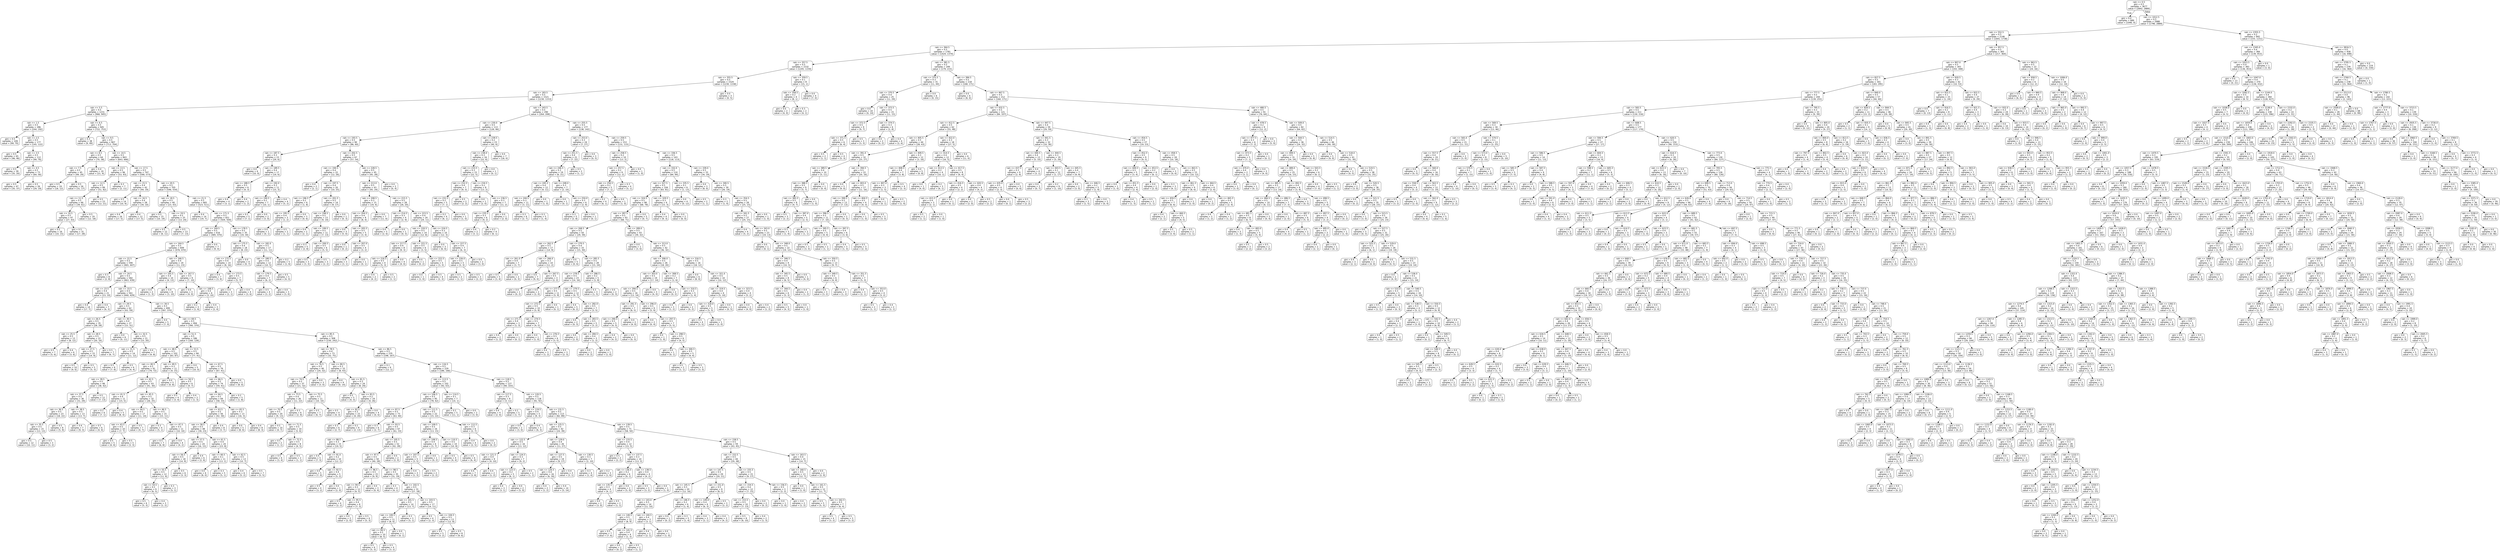 digraph Tree {
node [shape=box, style="rounded", color="black", fontname=helvetica] ;
edge [fontname=helvetica] ;
0 [label="rain <= 0.5\ngini = 0.5\nsamples = 3677\nvalue = [2842, 2889]"] ;
1 [label="gini = 0.0\nsamples = 689\nvalue = [1046, 0]"] ;
0 -> 1 [labeldistance=2.5, labelangle=45, headlabel="True"] ;
2 [label="rain <= 1012.5\ngini = 0.5\nsamples = 2988\nvalue = [1796, 2889]"] ;
0 -> 2 [labeldistance=2.5, labelangle=-45, headlabel="False"] ;
3 [label="rain <= 552.5\ngini = 0.5\nsamples = 2146\nvalue = [1641, 1738]"] ;
2 -> 3 ;
4 [label="rain <= 364.5\ngini = 0.5\nsamples = 1781\nvalue = [1424, 1374]"] ;
3 -> 4 ;
5 [label="rain <= 357.5\ngini = 0.5\nsamples = 1532\nvalue = [1245, 1159]"] ;
4 -> 5 ;
6 [label="rain <= 355.5\ngini = 0.5\nsamples = 1524\nvalue = [1230, 1158]"] ;
5 -> 6 ;
7 [label="rain <= 183.5\ngini = 0.5\nsamples = 1521\nvalue = [1230, 1153]"] ;
6 -> 7 ;
8 [label="rain <= 5.5\ngini = 0.5\nsamples = 1231\nvalue = [966, 945]"] ;
7 -> 8 ;
9 [label="rain <= 1.5\ngini = 0.5\nsamples = 286\nvalue = [244, 192]"] ;
8 -> 9 ;
10 [label="gini = 0.5\nsamples = 109\nvalue = [99, 70]"] ;
9 -> 10 ;
11 [label="rain <= 2.5\ngini = 0.5\nsamples = 177\nvalue = [145, 122]"] ;
9 -> 11 ;
12 [label="gini = 0.5\nsamples = 65\nvalue = [46, 46]"] ;
11 -> 12 ;
13 [label="rain <= 3.5\ngini = 0.5\nsamples = 112\nvalue = [99, 76]"] ;
11 -> 13 ;
14 [label="gini = 0.5\nsamples = 39\nvalue = [35, 20]"] ;
13 -> 14 ;
15 [label="rain <= 4.5\ngini = 0.5\nsamples = 73\nvalue = [64, 56]"] ;
13 -> 15 ;
16 [label="gini = 0.5\nsamples = 47\nvalue = [35, 37]"] ;
15 -> 16 ;
17 [label="gini = 0.5\nsamples = 26\nvalue = [29, 19]"] ;
15 -> 17 ;
18 [label="rain <= 6.5\ngini = 0.5\nsamples = 945\nvalue = [722, 753]"] ;
8 -> 18 ;
19 [label="gini = 0.3\nsamples = 38\nvalue = [9, 49]"] ;
18 -> 19 ;
20 [label="rain <= 9.5\ngini = 0.5\nsamples = 907\nvalue = [713, 704]"] ;
18 -> 20 ;
21 [label="rain <= 8.5\ngini = 0.5\nsamples = 64\nvalue = [70, 38]"] ;
20 -> 21 ;
22 [label="rain <= 7.5\ngini = 0.5\nsamples = 45\nvalue = [49, 29]"] ;
21 -> 22 ;
23 [label="gini = 0.5\nsamples = 19\nvalue = [18, 12]"] ;
22 -> 23 ;
24 [label="gini = 0.5\nsamples = 26\nvalue = [31, 17]"] ;
22 -> 24 ;
25 [label="gini = 0.4\nsamples = 19\nvalue = [21, 9]"] ;
21 -> 25 ;
26 [label="rain <= 14.5\ngini = 0.5\nsamples = 843\nvalue = [643, 666]"] ;
20 -> 26 ;
27 [label="rain <= 13.5\ngini = 0.5\nsamples = 96\nvalue = [53, 93]"] ;
26 -> 27 ;
28 [label="rain <= 12.5\ngini = 0.5\nsamples = 89\nvalue = [51, 82]"] ;
27 -> 28 ;
29 [label="rain <= 11.5\ngini = 0.5\nsamples = 66\nvalue = [39, 61]"] ;
28 -> 29 ;
30 [label="rain <= 10.5\ngini = 0.5\nsamples = 47\nvalue = [27, 43]"] ;
29 -> 30 ;
31 [label="gini = 0.5\nsamples = 16\nvalue = [10, 15]"] ;
30 -> 31 ;
32 [label="gini = 0.5\nsamples = 31\nvalue = [17, 28]"] ;
30 -> 32 ;
33 [label="gini = 0.5\nsamples = 19\nvalue = [12, 18]"] ;
29 -> 33 ;
34 [label="gini = 0.5\nsamples = 23\nvalue = [12, 21]"] ;
28 -> 34 ;
35 [label="gini = 0.3\nsamples = 7\nvalue = [2, 11]"] ;
27 -> 35 ;
36 [label="rain <= 17.5\ngini = 0.5\nsamples = 747\nvalue = [590, 573]"] ;
26 -> 36 ;
37 [label="rain <= 15.5\ngini = 0.4\nsamples = 42\nvalue = [44, 19]"] ;
36 -> 37 ;
38 [label="gini = 0.5\nsamples = 14\nvalue = [10, 9]"] ;
37 -> 38 ;
39 [label="rain <= 16.5\ngini = 0.4\nsamples = 28\nvalue = [34, 10]"] ;
37 -> 39 ;
40 [label="gini = 0.4\nsamples = 16\nvalue = [17, 5]"] ;
39 -> 40 ;
41 [label="gini = 0.4\nsamples = 12\nvalue = [17, 5]"] ;
39 -> 41 ;
42 [label="rain <= 20.5\ngini = 0.5\nsamples = 705\nvalue = [546, 554]"] ;
36 -> 42 ;
43 [label="rain <= 18.5\ngini = 0.5\nsamples = 40\nvalue = [23, 43]"] ;
42 -> 43 ;
44 [label="gini = 0.5\nsamples = 15\nvalue = [10, 19]"] ;
43 -> 44 ;
45 [label="rain <= 19.5\ngini = 0.5\nsamples = 25\nvalue = [13, 24]"] ;
43 -> 45 ;
46 [label="gini = 0.5\nsamples = 12\nvalue = [6, 11]"] ;
45 -> 46 ;
47 [label="gini = 0.5\nsamples = 13\nvalue = [7, 13]"] ;
45 -> 47 ;
48 [label="rain <= 21.5\ngini = 0.5\nsamples = 665\nvalue = [523, 511]"] ;
42 -> 48 ;
49 [label="gini = 0.4\nsamples = 14\nvalue = [19, 7]"] ;
48 -> 49 ;
50 [label="rain <= 171.5\ngini = 0.5\nsamples = 651\nvalue = [504, 504]"] ;
48 -> 50 ;
51 [label="rain <= 169.5\ngini = 0.5\nsamples = 616\nvalue = [485, 470]"] ;
50 -> 51 ;
52 [label="rain <= 164.5\ngini = 0.5\nsamples = 609\nvalue = [476, 470]"] ;
51 -> 52 ;
53 [label="rain <= 22.5\ngini = 0.5\nsamples = 590\nvalue = [465, 447]"] ;
52 -> 53 ;
54 [label="gini = 0.3\nsamples = 8\nvalue = [2, 8]"] ;
53 -> 54 ;
55 [label="rain <= 24.5\ngini = 0.5\nsamples = 582\nvalue = [463, 439]"] ;
53 -> 55 ;
56 [label="rain <= 23.5\ngini = 0.4\nsamples = 21\nvalue = [23, 10]"] ;
55 -> 56 ;
57 [label="gini = 0.4\nsamples = 14\nvalue = [17, 7]"] ;
56 -> 57 ;
58 [label="gini = 0.4\nsamples = 7\nvalue = [6, 3]"] ;
56 -> 58 ;
59 [label="rain <= 33.5\ngini = 0.5\nsamples = 561\nvalue = [440, 429]"] ;
55 -> 59 ;
60 [label="rain <= 29.5\ngini = 0.5\nsamples = 62\nvalue = [43, 59]"] ;
59 -> 60 ;
61 [label="rain <= 26.5\ngini = 0.5\nsamples = 35\nvalue = [28, 28]"] ;
60 -> 61 ;
62 [label="rain <= 25.5\ngini = 0.5\nsamples = 13\nvalue = [8, 12]"] ;
61 -> 62 ;
63 [label="gini = 0.5\nsamples = 7\nvalue = [5, 6]"] ;
62 -> 63 ;
64 [label="gini = 0.4\nsamples = 6\nvalue = [3, 6]"] ;
62 -> 64 ;
65 [label="rain <= 28.5\ngini = 0.5\nsamples = 22\nvalue = [20, 16]"] ;
61 -> 65 ;
66 [label="rain <= 27.5\ngini = 0.5\nsamples = 15\nvalue = [14, 9]"] ;
65 -> 66 ;
67 [label="gini = 0.5\nsamples = 10\nvalue = [9, 6]"] ;
66 -> 67 ;
68 [label="gini = 0.5\nsamples = 5\nvalue = [5, 3]"] ;
66 -> 68 ;
69 [label="gini = 0.5\nsamples = 7\nvalue = [6, 7]"] ;
65 -> 69 ;
70 [label="rain <= 30.5\ngini = 0.4\nsamples = 27\nvalue = [15, 31]"] ;
60 -> 70 ;
71 [label="gini = 0.0\nsamples = 6\nvalue = [0, 11]"] ;
70 -> 71 ;
72 [label="rain <= 32.5\ngini = 0.5\nsamples = 21\nvalue = [15, 20]"] ;
70 -> 72 ;
73 [label="rain <= 31.5\ngini = 0.5\nsamples = 14\nvalue = [11, 12]"] ;
72 -> 73 ;
74 [label="gini = 0.5\nsamples = 8\nvalue = [7, 8]"] ;
73 -> 74 ;
75 [label="gini = 0.5\nsamples = 6\nvalue = [4, 4]"] ;
73 -> 75 ;
76 [label="gini = 0.4\nsamples = 7\nvalue = [4, 8]"] ;
72 -> 76 ;
77 [label="rain <= 34.5\ngini = 0.5\nsamples = 499\nvalue = [397, 370]"] ;
59 -> 77 ;
78 [label="gini = 0.0\nsamples = 5\nvalue = [7, 0]"] ;
77 -> 78 ;
79 [label="rain <= 69.5\ngini = 0.5\nsamples = 494\nvalue = [390, 370]"] ;
77 -> 79 ;
80 [label="rain <= 51.5\ngini = 0.5\nsamples = 186\nvalue = [160, 128]"] ;
79 -> 80 ;
81 [label="rain <= 48.5\ngini = 0.5\nsamples = 102\nvalue = [83, 87]"] ;
80 -> 81 ;
82 [label="rain <= 40.5\ngini = 0.5\nsamples = 91\nvalue = [79, 72]"] ;
81 -> 82 ;
83 [label="rain <= 39.5\ngini = 0.5\nsamples = 48\nvalue = [38, 42]"] ;
82 -> 83 ;
84 [label="rain <= 37.5\ngini = 0.5\nsamples = 36\nvalue = [31, 29]"] ;
83 -> 84 ;
85 [label="rain <= 36.5\ngini = 0.5\nsamples = 23\nvalue = [18, 22]"] ;
84 -> 85 ;
86 [label="rain <= 35.5\ngini = 0.5\nsamples = 15\nvalue = [13, 13]"] ;
85 -> 86 ;
87 [label="gini = 0.5\nsamples = 12\nvalue = [10, 11]"] ;
86 -> 87 ;
88 [label="gini = 0.5\nsamples = 3\nvalue = [3, 2]"] ;
86 -> 88 ;
89 [label="gini = 0.5\nsamples = 8\nvalue = [5, 9]"] ;
85 -> 89 ;
90 [label="rain <= 38.5\ngini = 0.5\nsamples = 13\nvalue = [13, 7]"] ;
84 -> 90 ;
91 [label="gini = 0.4\nsamples = 7\nvalue = [9, 3]"] ;
90 -> 91 ;
92 [label="gini = 0.5\nsamples = 6\nvalue = [4, 4]"] ;
90 -> 92 ;
93 [label="gini = 0.5\nsamples = 12\nvalue = [7, 13]"] ;
83 -> 93 ;
94 [label="rain <= 42.5\ngini = 0.5\nsamples = 43\nvalue = [41, 30]"] ;
82 -> 94 ;
95 [label="rain <= 41.5\ngini = 0.4\nsamples = 11\nvalue = [15, 5]"] ;
94 -> 95 ;
96 [label="gini = 0.2\nsamples = 6\nvalue = [7, 1]"] ;
95 -> 96 ;
97 [label="gini = 0.4\nsamples = 5\nvalue = [8, 4]"] ;
95 -> 97 ;
98 [label="rain <= 45.5\ngini = 0.5\nsamples = 32\nvalue = [26, 25]"] ;
94 -> 98 ;
99 [label="rain <= 44.5\ngini = 0.5\nsamples = 17\nvalue = [11, 14]"] ;
98 -> 99 ;
100 [label="rain <= 43.5\ngini = 0.5\nsamples = 10\nvalue = [7, 7]"] ;
99 -> 100 ;
101 [label="gini = 0.5\nsamples = 5\nvalue = [4, 4]"] ;
100 -> 101 ;
102 [label="gini = 0.5\nsamples = 5\nvalue = [3, 3]"] ;
100 -> 102 ;
103 [label="gini = 0.5\nsamples = 7\nvalue = [4, 7]"] ;
99 -> 103 ;
104 [label="rain <= 46.5\ngini = 0.5\nsamples = 15\nvalue = [15, 11]"] ;
98 -> 104 ;
105 [label="gini = 0.3\nsamples = 4\nvalue = [5, 1]"] ;
104 -> 105 ;
106 [label="rain <= 47.5\ngini = 0.5\nsamples = 11\nvalue = [10, 10]"] ;
104 -> 106 ;
107 [label="gini = 0.5\nsamples = 7\nvalue = [6, 8]"] ;
106 -> 107 ;
108 [label="gini = 0.4\nsamples = 4\nvalue = [4, 2]"] ;
106 -> 108 ;
109 [label="rain <= 49.5\ngini = 0.3\nsamples = 11\nvalue = [4, 15]"] ;
81 -> 109 ;
110 [label="gini = 0.0\nsamples = 5\nvalue = [0, 8]"] ;
109 -> 110 ;
111 [label="rain <= 50.5\ngini = 0.5\nsamples = 6\nvalue = [4, 7]"] ;
109 -> 111 ;
112 [label="gini = 0.5\nsamples = 4\nvalue = [3, 4]"] ;
111 -> 112 ;
113 [label="gini = 0.4\nsamples = 2\nvalue = [1, 3]"] ;
111 -> 113 ;
114 [label="rain <= 53.5\ngini = 0.5\nsamples = 84\nvalue = [77, 41]"] ;
80 -> 114 ;
115 [label="gini = 0.0\nsamples = 5\nvalue = [10, 0]"] ;
114 -> 115 ;
116 [label="rain <= 67.5\ngini = 0.5\nsamples = 79\nvalue = [67, 41]"] ;
114 -> 116 ;
117 [label="rain <= 66.5\ngini = 0.5\nsamples = 74\nvalue = [59, 41]"] ;
116 -> 117 ;
118 [label="rain <= 64.5\ngini = 0.5\nsamples = 69\nvalue = [58, 33]"] ;
117 -> 118 ;
119 [label="rain <= 63.5\ngini = 0.5\nsamples = 56\nvalue = [42, 30]"] ;
118 -> 119 ;
120 [label="rain <= 58.5\ngini = 0.5\nsamples = 48\nvalue = [39, 23]"] ;
119 -> 120 ;
121 [label="rain <= 57.5\ngini = 0.5\nsamples = 24\nvalue = [16, 15]"] ;
120 -> 121 ;
122 [label="rain <= 56.5\ngini = 0.5\nsamples = 18\nvalue = [14, 9]"] ;
121 -> 122 ;
123 [label="rain <= 55.5\ngini = 0.5\nsamples = 12\nvalue = [11, 6]"] ;
122 -> 123 ;
124 [label="rain <= 54.5\ngini = 0.5\nsamples = 9\nvalue = [6, 5]"] ;
123 -> 124 ;
125 [label="gini = 0.5\nsamples = 6\nvalue = [5, 3]"] ;
124 -> 125 ;
126 [label="gini = 0.4\nsamples = 3\nvalue = [1, 2]"] ;
124 -> 126 ;
127 [label="gini = 0.3\nsamples = 3\nvalue = [5, 1]"] ;
123 -> 127 ;
128 [label="gini = 0.5\nsamples = 6\nvalue = [3, 3]"] ;
122 -> 128 ;
129 [label="gini = 0.4\nsamples = 6\nvalue = [2, 6]"] ;
121 -> 129 ;
130 [label="rain <= 61.5\ngini = 0.4\nsamples = 24\nvalue = [23, 8]"] ;
120 -> 130 ;
131 [label="rain <= 60.5\ngini = 0.1\nsamples = 11\nvalue = [13, 1]"] ;
130 -> 131 ;
132 [label="gini = 0.0\nsamples = 6\nvalue = [8, 0]"] ;
131 -> 132 ;
133 [label="gini = 0.3\nsamples = 5\nvalue = [5, 1]"] ;
131 -> 133 ;
134 [label="rain <= 62.5\ngini = 0.5\nsamples = 13\nvalue = [10, 7]"] ;
130 -> 134 ;
135 [label="gini = 0.4\nsamples = 6\nvalue = [5, 2]"] ;
134 -> 135 ;
136 [label="gini = 0.5\nsamples = 7\nvalue = [5, 5]"] ;
134 -> 136 ;
137 [label="gini = 0.4\nsamples = 8\nvalue = [3, 7]"] ;
119 -> 137 ;
138 [label="rain <= 65.5\ngini = 0.3\nsamples = 13\nvalue = [16, 3]"] ;
118 -> 138 ;
139 [label="gini = 0.0\nsamples = 5\nvalue = [8, 0]"] ;
138 -> 139 ;
140 [label="gini = 0.4\nsamples = 8\nvalue = [8, 3]"] ;
138 -> 140 ;
141 [label="gini = 0.2\nsamples = 5\nvalue = [1, 8]"] ;
117 -> 141 ;
142 [label="gini = 0.0\nsamples = 5\nvalue = [8, 0]"] ;
116 -> 142 ;
143 [label="rain <= 85.5\ngini = 0.5\nsamples = 308\nvalue = [230, 242]"] ;
79 -> 143 ;
144 [label="rain <= 78.5\ngini = 0.4\nsamples = 73\nvalue = [32, 75]"] ;
143 -> 144 ;
145 [label="rain <= 76.5\ngini = 0.5\nsamples = 40\nvalue = [24, 32]"] ;
144 -> 145 ;
146 [label="rain <= 74.5\ngini = 0.5\nsamples = 37\nvalue = [21, 32]"] ;
145 -> 146 ;
147 [label="rain <= 73.5\ngini = 0.4\nsamples = 26\nvalue = [11, 22]"] ;
146 -> 147 ;
148 [label="rain <= 70.5\ngini = 0.5\nsamples = 20\nvalue = [9, 13]"] ;
147 -> 148 ;
149 [label="gini = 0.5\nsamples = 10\nvalue = [4, 7]"] ;
148 -> 149 ;
150 [label="rain <= 71.5\ngini = 0.5\nsamples = 10\nvalue = [5, 6]"] ;
148 -> 150 ;
151 [label="gini = 0.5\nsamples = 2\nvalue = [1, 1]"] ;
150 -> 151 ;
152 [label="rain <= 72.5\ngini = 0.5\nsamples = 8\nvalue = [4, 5]"] ;
150 -> 152 ;
153 [label="gini = 0.5\nsamples = 6\nvalue = [3, 4]"] ;
152 -> 153 ;
154 [label="gini = 0.5\nsamples = 2\nvalue = [1, 1]"] ;
152 -> 154 ;
155 [label="gini = 0.3\nsamples = 6\nvalue = [2, 9]"] ;
147 -> 155 ;
156 [label="rain <= 75.5\ngini = 0.5\nsamples = 11\nvalue = [10, 10]"] ;
146 -> 156 ;
157 [label="gini = 0.5\nsamples = 7\nvalue = [6, 7]"] ;
156 -> 157 ;
158 [label="gini = 0.5\nsamples = 4\nvalue = [4, 3]"] ;
156 -> 158 ;
159 [label="gini = 0.0\nsamples = 3\nvalue = [3, 0]"] ;
145 -> 159 ;
160 [label="rain <= 80.5\ngini = 0.3\nsamples = 33\nvalue = [8, 43]"] ;
144 -> 160 ;
161 [label="gini = 0.0\nsamples = 9\nvalue = [0, 14]"] ;
160 -> 161 ;
162 [label="rain <= 81.5\ngini = 0.3\nsamples = 24\nvalue = [8, 29]"] ;
160 -> 162 ;
163 [label="gini = 0.5\nsamples = 5\nvalue = [4, 3]"] ;
162 -> 163 ;
164 [label="rain <= 83.5\ngini = 0.2\nsamples = 19\nvalue = [4, 26]"] ;
162 -> 164 ;
165 [label="rain <= 82.5\ngini = 0.3\nsamples = 15\nvalue = [4, 20]"] ;
164 -> 165 ;
166 [label="gini = 0.3\nsamples = 6\nvalue = [2, 7]"] ;
165 -> 166 ;
167 [label="gini = 0.2\nsamples = 9\nvalue = [2, 13]"] ;
165 -> 167 ;
168 [label="gini = 0.0\nsamples = 4\nvalue = [0, 6]"] ;
164 -> 168 ;
169 [label="rain <= 86.5\ngini = 0.5\nsamples = 235\nvalue = [198, 167]"] ;
143 -> 169 ;
170 [label="gini = 0.1\nsamples = 6\nvalue = [12, 1]"] ;
169 -> 170 ;
171 [label="rain <= 116.5\ngini = 0.5\nsamples = 229\nvalue = [186, 166]"] ;
169 -> 171 ;
172 [label="rain <= 113.5\ngini = 0.5\nsamples = 102\nvalue = [92, 63]"] ;
171 -> 172 ;
173 [label="rain <= 106.5\ngini = 0.5\nsamples = 95\nvalue = [78, 62]"] ;
172 -> 173 ;
174 [label="rain <= 87.5\ngini = 0.5\nsamples = 73\nvalue = [63, 40]"] ;
173 -> 174 ;
175 [label="gini = 0.3\nsamples = 6\nvalue = [2, 7]"] ;
174 -> 175 ;
176 [label="rain <= 93.5\ngini = 0.5\nsamples = 67\nvalue = [61, 33]"] ;
174 -> 176 ;
177 [label="rain <= 88.5\ngini = 0.3\nsamples = 15\nvalue = [19, 5]"] ;
176 -> 177 ;
178 [label="gini = 0.4\nsamples = 5\nvalue = [7, 3]"] ;
177 -> 178 ;
179 [label="rain <= 91.0\ngini = 0.2\nsamples = 10\nvalue = [12, 2]"] ;
177 -> 179 ;
180 [label="gini = 0.0\nsamples = 5\nvalue = [7, 0]"] ;
179 -> 180 ;
181 [label="rain <= 92.5\ngini = 0.4\nsamples = 5\nvalue = [5, 2]"] ;
179 -> 181 ;
182 [label="gini = 0.5\nsamples = 4\nvalue = [3, 2]"] ;
181 -> 182 ;
183 [label="gini = 0.0\nsamples = 1\nvalue = [2, 0]"] ;
181 -> 183 ;
184 [label="rain <= 105.5\ngini = 0.5\nsamples = 52\nvalue = [42, 28]"] ;
176 -> 184 ;
185 [label="rain <= 97.5\ngini = 0.5\nsamples = 50\nvalue = [40, 28]"] ;
184 -> 185 ;
186 [label="rain <= 96.5\ngini = 0.5\nsamples = 15\nvalue = [9, 9]"] ;
185 -> 186 ;
187 [label="rain <= 94.5\ngini = 0.5\nsamples = 12\nvalue = [9, 5]"] ;
186 -> 187 ;
188 [label="gini = 0.5\nsamples = 4\nvalue = [2, 2]"] ;
187 -> 188 ;
189 [label="rain <= 95.5\ngini = 0.4\nsamples = 8\nvalue = [7, 3]"] ;
187 -> 189 ;
190 [label="gini = 0.0\nsamples = 2\nvalue = [2, 0]"] ;
189 -> 190 ;
191 [label="gini = 0.5\nsamples = 6\nvalue = [5, 3]"] ;
189 -> 191 ;
192 [label="gini = 0.0\nsamples = 3\nvalue = [0, 4]"] ;
186 -> 192 ;
193 [label="rain <= 98.5\ngini = 0.5\nsamples = 35\nvalue = [31, 19]"] ;
185 -> 193 ;
194 [label="gini = 0.3\nsamples = 4\nvalue = [4, 1]"] ;
193 -> 194 ;
195 [label="rain <= 102.5\ngini = 0.5\nsamples = 31\nvalue = [27, 18]"] ;
193 -> 195 ;
196 [label="rain <= 101.5\ngini = 0.5\nsamples = 14\nvalue = [13, 7]"] ;
195 -> 196 ;
197 [label="rain <= 100.5\ngini = 0.5\nsamples = 11\nvalue = [8, 6]"] ;
196 -> 197 ;
198 [label="rain <= 99.5\ngini = 0.5\nsamples = 10\nvalue = [8, 5]"] ;
197 -> 198 ;
199 [label="gini = 0.5\nsamples = 6\nvalue = [5, 3]"] ;
198 -> 199 ;
200 [label="gini = 0.5\nsamples = 4\nvalue = [3, 2]"] ;
198 -> 200 ;
201 [label="gini = 0.0\nsamples = 1\nvalue = [0, 1]"] ;
197 -> 201 ;
202 [label="gini = 0.3\nsamples = 3\nvalue = [5, 1]"] ;
196 -> 202 ;
203 [label="rain <= 103.5\ngini = 0.5\nsamples = 17\nvalue = [14, 11]"] ;
195 -> 203 ;
204 [label="gini = 0.5\nsamples = 4\nvalue = [2, 3]"] ;
203 -> 204 ;
205 [label="rain <= 104.5\ngini = 0.5\nsamples = 13\nvalue = [12, 8]"] ;
203 -> 205 ;
206 [label="gini = 0.5\nsamples = 5\nvalue = [3, 2]"] ;
205 -> 206 ;
207 [label="gini = 0.5\nsamples = 8\nvalue = [9, 6]"] ;
205 -> 207 ;
208 [label="gini = 0.0\nsamples = 2\nvalue = [2, 0]"] ;
184 -> 208 ;
209 [label="rain <= 111.5\ngini = 0.5\nsamples = 22\nvalue = [15, 22]"] ;
173 -> 209 ;
210 [label="rain <= 109.5\ngini = 0.5\nsamples = 16\nvalue = [13, 15]"] ;
209 -> 210 ;
211 [label="rain <= 108.5\ngini = 0.4\nsamples = 6\nvalue = [3, 7]"] ;
210 -> 211 ;
212 [label="rain <= 107.5\ngini = 0.5\nsamples = 5\nvalue = [3, 5]"] ;
211 -> 212 ;
213 [label="gini = 0.4\nsamples = 3\nvalue = [1, 3]"] ;
212 -> 213 ;
214 [label="gini = 0.5\nsamples = 2\nvalue = [2, 2]"] ;
212 -> 214 ;
215 [label="gini = 0.0\nsamples = 1\nvalue = [0, 2]"] ;
211 -> 215 ;
216 [label="rain <= 110.5\ngini = 0.5\nsamples = 10\nvalue = [10, 8]"] ;
210 -> 216 ;
217 [label="gini = 0.5\nsamples = 4\nvalue = [4, 4]"] ;
216 -> 217 ;
218 [label="gini = 0.5\nsamples = 6\nvalue = [6, 4]"] ;
216 -> 218 ;
219 [label="rain <= 112.5\ngini = 0.3\nsamples = 6\nvalue = [2, 7]"] ;
209 -> 219 ;
220 [label="gini = 0.4\nsamples = 4\nvalue = [2, 5]"] ;
219 -> 220 ;
221 [label="gini = 0.0\nsamples = 2\nvalue = [0, 2]"] ;
219 -> 221 ;
222 [label="rain <= 114.5\ngini = 0.1\nsamples = 7\nvalue = [14, 1]"] ;
172 -> 222 ;
223 [label="gini = 0.2\nsamples = 5\nvalue = [11, 1]"] ;
222 -> 223 ;
224 [label="gini = 0.0\nsamples = 2\nvalue = [3, 0]"] ;
222 -> 224 ;
225 [label="rain <= 118.5\ngini = 0.5\nsamples = 127\nvalue = [94, 103]"] ;
171 -> 225 ;
226 [label="rain <= 117.5\ngini = 0.3\nsamples = 9\nvalue = [3, 11]"] ;
225 -> 226 ;
227 [label="gini = 0.4\nsamples = 4\nvalue = [2, 4]"] ;
226 -> 227 ;
228 [label="gini = 0.2\nsamples = 5\nvalue = [1, 7]"] ;
226 -> 228 ;
229 [label="rain <= 120.5\ngini = 0.5\nsamples = 118\nvalue = [91, 92]"] ;
225 -> 229 ;
230 [label="rain <= 119.5\ngini = 0.4\nsamples = 5\nvalue = [9, 3]"] ;
229 -> 230 ;
231 [label="gini = 0.0\nsamples = 2\nvalue = [3, 0]"] ;
230 -> 231 ;
232 [label="gini = 0.4\nsamples = 3\nvalue = [6, 3]"] ;
230 -> 232 ;
233 [label="rain <= 131.5\ngini = 0.5\nsamples = 113\nvalue = [82, 89]"] ;
229 -> 233 ;
234 [label="rain <= 125.5\ngini = 0.5\nsamples = 42\nvalue = [24, 39]"] ;
233 -> 234 ;
235 [label="rain <= 122.5\ngini = 0.5\nsamples = 16\nvalue = [13, 12]"] ;
234 -> 235 ;
236 [label="rain <= 121.5\ngini = 0.4\nsamples = 9\nvalue = [4, 10]"] ;
235 -> 236 ;
237 [label="gini = 0.4\nsamples = 7\nvalue = [3, 8]"] ;
236 -> 237 ;
238 [label="gini = 0.4\nsamples = 2\nvalue = [1, 2]"] ;
236 -> 238 ;
239 [label="rain <= 124.5\ngini = 0.3\nsamples = 7\nvalue = [9, 2]"] ;
235 -> 239 ;
240 [label="rain <= 123.5\ngini = 0.2\nsamples = 5\nvalue = [8, 1]"] ;
239 -> 240 ;
241 [label="gini = 0.4\nsamples = 3\nvalue = [3, 1]"] ;
240 -> 241 ;
242 [label="gini = 0.0\nsamples = 2\nvalue = [5, 0]"] ;
240 -> 242 ;
243 [label="gini = 0.5\nsamples = 2\nvalue = [1, 1]"] ;
239 -> 243 ;
244 [label="rain <= 129.0\ngini = 0.4\nsamples = 26\nvalue = [11, 27]"] ;
234 -> 244 ;
245 [label="rain <= 127.5\ngini = 0.5\nsamples = 19\nvalue = [9, 17]"] ;
244 -> 245 ;
246 [label="rain <= 126.5\ngini = 0.4\nsamples = 16\nvalue = [6, 16]"] ;
245 -> 246 ;
247 [label="gini = 0.4\nsamples = 2\nvalue = [1, 2]"] ;
246 -> 247 ;
248 [label="gini = 0.4\nsamples = 14\nvalue = [5, 14]"] ;
246 -> 248 ;
249 [label="gini = 0.4\nsamples = 3\nvalue = [3, 1]"] ;
245 -> 249 ;
250 [label="rain <= 130.5\ngini = 0.3\nsamples = 7\nvalue = [2, 10]"] ;
244 -> 250 ;
251 [label="gini = 0.3\nsamples = 4\nvalue = [1, 4]"] ;
250 -> 251 ;
252 [label="gini = 0.2\nsamples = 3\nvalue = [1, 6]"] ;
250 -> 252 ;
253 [label="rain <= 139.5\ngini = 0.5\nsamples = 71\nvalue = [58, 50]"] ;
233 -> 253 ;
254 [label="rain <= 133.5\ngini = 0.4\nsamples = 12\nvalue = [15, 5]"] ;
253 -> 254 ;
255 [label="gini = 0.5\nsamples = 2\nvalue = [2, 2]"] ;
254 -> 255 ;
256 [label="rain <= 137.5\ngini = 0.3\nsamples = 10\nvalue = [13, 3]"] ;
254 -> 256 ;
257 [label="rain <= 136.5\ngini = 0.2\nsamples = 6\nvalue = [9, 1]"] ;
256 -> 257 ;
258 [label="rain <= 135.5\ngini = 0.3\nsamples = 4\nvalue = [4, 1]"] ;
257 -> 258 ;
259 [label="gini = 0.0\nsamples = 2\nvalue = [3, 0]"] ;
258 -> 259 ;
260 [label="gini = 0.5\nsamples = 2\nvalue = [1, 1]"] ;
258 -> 260 ;
261 [label="gini = 0.0\nsamples = 2\nvalue = [5, 0]"] ;
257 -> 261 ;
262 [label="rain <= 138.5\ngini = 0.4\nsamples = 4\nvalue = [4, 2]"] ;
256 -> 262 ;
263 [label="gini = 0.5\nsamples = 3\nvalue = [3, 2]"] ;
262 -> 263 ;
264 [label="gini = 0.0\nsamples = 1\nvalue = [1, 0]"] ;
262 -> 264 ;
265 [label="rain <= 158.5\ngini = 0.5\nsamples = 59\nvalue = [43, 45]"] ;
253 -> 265 ;
266 [label="rain <= 152.5\ngini = 0.5\nsamples = 44\nvalue = [29, 38]"] ;
265 -> 266 ;
267 [label="rain <= 147.5\ngini = 0.5\nsamples = 29\nvalue = [20, 21]"] ;
266 -> 267 ;
268 [label="rain <= 145.5\ngini = 0.5\nsamples = 20\nvalue = [12, 16]"] ;
267 -> 268 ;
269 [label="rain <= 143.0\ngini = 0.5\nsamples = 14\nvalue = [11, 10]"] ;
268 -> 269 ;
270 [label="rain <= 140.5\ngini = 0.5\nsamples = 11\nvalue = [8, 9]"] ;
269 -> 270 ;
271 [label="gini = 0.5\nsamples = 7\nvalue = [7, 6]"] ;
270 -> 271 ;
272 [label="rain <= 141.5\ngini = 0.4\nsamples = 4\nvalue = [1, 3]"] ;
270 -> 272 ;
273 [label="gini = 0.0\nsamples = 2\nvalue = [0, 2]"] ;
272 -> 273 ;
274 [label="gini = 0.5\nsamples = 2\nvalue = [1, 1]"] ;
272 -> 274 ;
275 [label="rain <= 144.5\ngini = 0.4\nsamples = 3\nvalue = [3, 1]"] ;
269 -> 275 ;
276 [label="gini = 0.4\nsamples = 2\nvalue = [2, 1]"] ;
275 -> 276 ;
277 [label="gini = 0.0\nsamples = 1\nvalue = [1, 0]"] ;
275 -> 277 ;
278 [label="rain <= 146.5\ngini = 0.2\nsamples = 6\nvalue = [1, 6]"] ;
268 -> 278 ;
279 [label="gini = 0.0\nsamples = 1\nvalue = [0, 2]"] ;
278 -> 279 ;
280 [label="gini = 0.3\nsamples = 5\nvalue = [1, 4]"] ;
278 -> 280 ;
281 [label="rain <= 151.0\ngini = 0.5\nsamples = 9\nvalue = [8, 5]"] ;
267 -> 281 ;
282 [label="rain <= 149.0\ngini = 0.4\nsamples = 6\nvalue = [6, 3]"] ;
281 -> 282 ;
283 [label="gini = 0.4\nsamples = 3\nvalue = [2, 1]"] ;
282 -> 283 ;
284 [label="gini = 0.4\nsamples = 3\nvalue = [4, 2]"] ;
282 -> 284 ;
285 [label="gini = 0.5\nsamples = 3\nvalue = [2, 2]"] ;
281 -> 285 ;
286 [label="rain <= 155.5\ngini = 0.5\nsamples = 15\nvalue = [9, 17]"] ;
266 -> 286 ;
287 [label="rain <= 154.5\ngini = 0.4\nsamples = 12\nvalue = [7, 15]"] ;
286 -> 287 ;
288 [label="rain <= 153.5\ngini = 0.5\nsamples = 10\nvalue = [7, 13]"] ;
287 -> 288 ;
289 [label="gini = 0.5\nsamples = 8\nvalue = [6, 10]"] ;
288 -> 289 ;
290 [label="gini = 0.4\nsamples = 2\nvalue = [1, 3]"] ;
288 -> 290 ;
291 [label="gini = 0.0\nsamples = 2\nvalue = [0, 2]"] ;
287 -> 291 ;
292 [label="rain <= 156.5\ngini = 0.5\nsamples = 3\nvalue = [2, 2]"] ;
286 -> 292 ;
293 [label="gini = 0.0\nsamples = 1\nvalue = [1, 0]"] ;
292 -> 293 ;
294 [label="gini = 0.4\nsamples = 2\nvalue = [1, 2]"] ;
292 -> 294 ;
295 [label="rain <= 163.5\ngini = 0.4\nsamples = 15\nvalue = [14, 7]"] ;
265 -> 295 ;
296 [label="rain <= 160.5\ngini = 0.5\nsamples = 13\nvalue = [12, 7]"] ;
295 -> 296 ;
297 [label="gini = 0.0\nsamples = 1\nvalue = [1, 0]"] ;
296 -> 297 ;
298 [label="rain <= 161.5\ngini = 0.5\nsamples = 12\nvalue = [11, 7]"] ;
296 -> 298 ;
299 [label="gini = 0.5\nsamples = 5\nvalue = [5, 3]"] ;
298 -> 299 ;
300 [label="rain <= 162.5\ngini = 0.5\nsamples = 7\nvalue = [6, 4]"] ;
298 -> 300 ;
301 [label="gini = 0.5\nsamples = 4\nvalue = [3, 2]"] ;
300 -> 301 ;
302 [label="gini = 0.5\nsamples = 3\nvalue = [3, 2]"] ;
300 -> 302 ;
303 [label="gini = 0.0\nsamples = 2\nvalue = [2, 0]"] ;
295 -> 303 ;
304 [label="rain <= 166.5\ngini = 0.4\nsamples = 19\nvalue = [11, 23]"] ;
52 -> 304 ;
305 [label="rain <= 165.5\ngini = 0.4\nsamples = 10\nvalue = [4, 13]"] ;
304 -> 305 ;
306 [label="gini = 0.4\nsamples = 2\nvalue = [1, 3]"] ;
305 -> 306 ;
307 [label="gini = 0.4\nsamples = 8\nvalue = [3, 10]"] ;
305 -> 307 ;
308 [label="rain <= 167.5\ngini = 0.5\nsamples = 9\nvalue = [7, 10]"] ;
304 -> 308 ;
309 [label="gini = 0.0\nsamples = 3\nvalue = [4, 0]"] ;
308 -> 309 ;
310 [label="rain <= 168.5\ngini = 0.4\nsamples = 6\nvalue = [3, 10]"] ;
308 -> 310 ;
311 [label="gini = 0.2\nsamples = 3\nvalue = [1, 6]"] ;
310 -> 311 ;
312 [label="gini = 0.4\nsamples = 3\nvalue = [2, 4]"] ;
310 -> 312 ;
313 [label="gini = 0.0\nsamples = 7\nvalue = [9, 0]"] ;
51 -> 313 ;
314 [label="rain <= 178.5\ngini = 0.5\nsamples = 35\nvalue = [19, 34]"] ;
50 -> 314 ;
315 [label="rain <= 175.5\ngini = 0.4\nsamples = 18\nvalue = [8, 23]"] ;
314 -> 315 ;
316 [label="rain <= 172.5\ngini = 0.4\nsamples = 14\nvalue = [8, 16]"] ;
315 -> 316 ;
317 [label="gini = 0.4\nsamples = 7\nvalue = [3, 9]"] ;
316 -> 317 ;
318 [label="rain <= 173.5\ngini = 0.5\nsamples = 7\nvalue = [5, 7]"] ;
316 -> 318 ;
319 [label="gini = 0.4\nsamples = 3\nvalue = [2, 1]"] ;
318 -> 319 ;
320 [label="gini = 0.4\nsamples = 4\nvalue = [3, 6]"] ;
318 -> 320 ;
321 [label="gini = 0.0\nsamples = 4\nvalue = [0, 7]"] ;
315 -> 321 ;
322 [label="rain <= 182.0\ngini = 0.5\nsamples = 17\nvalue = [11, 11]"] ;
314 -> 322 ;
323 [label="rain <= 180.5\ngini = 0.4\nsamples = 12\nvalue = [10, 5]"] ;
322 -> 323 ;
324 [label="rain <= 179.5\ngini = 0.4\nsamples = 7\nvalue = [6, 2]"] ;
323 -> 324 ;
325 [label="gini = 0.5\nsamples = 4\nvalue = [3, 2]"] ;
324 -> 325 ;
326 [label="gini = 0.0\nsamples = 3\nvalue = [3, 0]"] ;
324 -> 326 ;
327 [label="gini = 0.5\nsamples = 5\nvalue = [4, 3]"] ;
323 -> 327 ;
328 [label="gini = 0.2\nsamples = 5\nvalue = [1, 6]"] ;
322 -> 328 ;
329 [label="rain <= 243.5\ngini = 0.5\nsamples = 290\nvalue = [264, 208]"] ;
7 -> 329 ;
330 [label="rain <= 230.0\ngini = 0.5\nsamples = 113\nvalue = [126, 66]"] ;
329 -> 330 ;
331 [label="rain <= 193.5\ngini = 0.5\nsamples = 90\nvalue = [86, 60]"] ;
330 -> 331 ;
332 [label="rain <= 187.5\ngini = 0.3\nsamples = 23\nvalue = [29, 6]"] ;
331 -> 332 ;
333 [label="gini = 0.0\nsamples = 6\nvalue = [10, 0]"] ;
332 -> 333 ;
334 [label="rain <= 189.5\ngini = 0.4\nsamples = 17\nvalue = [19, 6]"] ;
332 -> 334 ;
335 [label="rain <= 188.5\ngini = 0.5\nsamples = 6\nvalue = [4, 3]"] ;
334 -> 335 ;
336 [label="gini = 0.4\nsamples = 4\nvalue = [3, 1]"] ;
335 -> 336 ;
337 [label="gini = 0.4\nsamples = 2\nvalue = [1, 2]"] ;
335 -> 337 ;
338 [label="rain <= 192.0\ngini = 0.3\nsamples = 11\nvalue = [15, 3]"] ;
334 -> 338 ;
339 [label="rain <= 190.5\ngini = 0.2\nsamples = 7\nvalue = [10, 1]"] ;
338 -> 339 ;
340 [label="gini = 0.2\nsamples = 5\nvalue = [7, 1]"] ;
339 -> 340 ;
341 [label="gini = 0.0\nsamples = 2\nvalue = [3, 0]"] ;
339 -> 341 ;
342 [label="gini = 0.4\nsamples = 4\nvalue = [5, 2]"] ;
338 -> 342 ;
343 [label="rain <= 202.5\ngini = 0.5\nsamples = 67\nvalue = [57, 54]"] ;
331 -> 343 ;
344 [label="rain <= 194.5\ngini = 0.4\nsamples = 22\nvalue = [12, 26]"] ;
343 -> 344 ;
345 [label="gini = 0.4\nsamples = 2\nvalue = [2, 1]"] ;
344 -> 345 ;
346 [label="rain <= 197.5\ngini = 0.4\nsamples = 20\nvalue = [10, 25]"] ;
344 -> 346 ;
347 [label="rain <= 196.5\ngini = 0.2\nsamples = 6\nvalue = [1, 8]"] ;
346 -> 347 ;
348 [label="rain <= 195.5\ngini = 0.4\nsamples = 3\nvalue = [1, 2]"] ;
347 -> 348 ;
349 [label="gini = 0.0\nsamples = 1\nvalue = [0, 1]"] ;
348 -> 349 ;
350 [label="gini = 0.5\nsamples = 2\nvalue = [1, 1]"] ;
348 -> 350 ;
351 [label="gini = 0.0\nsamples = 3\nvalue = [0, 6]"] ;
347 -> 351 ;
352 [label="rain <= 201.5\ngini = 0.5\nsamples = 14\nvalue = [9, 17]"] ;
346 -> 352 ;
353 [label="rain <= 198.5\ngini = 0.5\nsamples = 13\nvalue = [9, 14]"] ;
352 -> 353 ;
354 [label="gini = 0.4\nsamples = 2\nvalue = [2, 1]"] ;
353 -> 354 ;
355 [label="rain <= 199.5\ngini = 0.5\nsamples = 11\nvalue = [7, 13]"] ;
353 -> 355 ;
356 [label="gini = 0.3\nsamples = 5\nvalue = [2, 8]"] ;
355 -> 356 ;
357 [label="rain <= 200.5\ngini = 0.5\nsamples = 6\nvalue = [5, 5]"] ;
355 -> 357 ;
358 [label="gini = 0.5\nsamples = 3\nvalue = [3, 3]"] ;
357 -> 358 ;
359 [label="gini = 0.5\nsamples = 3\nvalue = [2, 2]"] ;
357 -> 359 ;
360 [label="gini = 0.0\nsamples = 1\nvalue = [0, 3]"] ;
352 -> 360 ;
361 [label="rain <= 228.5\ngini = 0.5\nsamples = 45\nvalue = [45, 28]"] ;
343 -> 361 ;
362 [label="rain <= 213.0\ngini = 0.5\nsamples = 43\nvalue = [45, 24]"] ;
361 -> 362 ;
363 [label="rain <= 208.5\ngini = 0.3\nsamples = 15\nvalue = [19, 4]"] ;
362 -> 363 ;
364 [label="rain <= 204.5\ngini = 0.4\nsamples = 8\nvalue = [8, 4]"] ;
363 -> 364 ;
365 [label="gini = 0.0\nsamples = 3\nvalue = [5, 0]"] ;
364 -> 365 ;
366 [label="rain <= 205.5\ngini = 0.5\nsamples = 5\nvalue = [3, 4]"] ;
364 -> 366 ;
367 [label="gini = 0.0\nsamples = 1\nvalue = [0, 2]"] ;
366 -> 367 ;
368 [label="rain <= 207.0\ngini = 0.5\nsamples = 4\nvalue = [3, 2]"] ;
366 -> 368 ;
369 [label="gini = 0.4\nsamples = 3\nvalue = [3, 1]"] ;
368 -> 369 ;
370 [label="gini = 0.0\nsamples = 1\nvalue = [0, 1]"] ;
368 -> 370 ;
371 [label="gini = 0.0\nsamples = 7\nvalue = [11, 0]"] ;
363 -> 371 ;
372 [label="rain <= 215.5\ngini = 0.5\nsamples = 28\nvalue = [26, 20]"] ;
362 -> 372 ;
373 [label="rain <= 214.5\ngini = 0.3\nsamples = 4\nvalue = [2, 9]"] ;
372 -> 373 ;
374 [label="gini = 0.4\nsamples = 3\nvalue = [2, 6]"] ;
373 -> 374 ;
375 [label="gini = 0.0\nsamples = 1\nvalue = [0, 3]"] ;
373 -> 375 ;
376 [label="rain <= 223.5\ngini = 0.4\nsamples = 24\nvalue = [24, 11]"] ;
372 -> 376 ;
377 [label="rain <= 220.5\ngini = 0.5\nsamples = 14\nvalue = [12, 8]"] ;
376 -> 377 ;
378 [label="rain <= 217.5\ngini = 0.4\nsamples = 8\nvalue = [9, 3]"] ;
377 -> 378 ;
379 [label="rain <= 216.5\ngini = 0.5\nsamples = 4\nvalue = [5, 3]"] ;
378 -> 379 ;
380 [label="gini = 0.4\nsamples = 2\nvalue = [4, 2]"] ;
379 -> 380 ;
381 [label="gini = 0.5\nsamples = 2\nvalue = [1, 1]"] ;
379 -> 381 ;
382 [label="gini = 0.0\nsamples = 4\nvalue = [4, 0]"] ;
378 -> 382 ;
383 [label="rain <= 221.5\ngini = 0.5\nsamples = 6\nvalue = [3, 5]"] ;
377 -> 383 ;
384 [label="gini = 0.0\nsamples = 1\nvalue = [0, 2]"] ;
383 -> 384 ;
385 [label="rain <= 222.5\ngini = 0.5\nsamples = 5\nvalue = [3, 3]"] ;
383 -> 385 ;
386 [label="gini = 0.0\nsamples = 1\nvalue = [1, 0]"] ;
385 -> 386 ;
387 [label="gini = 0.5\nsamples = 4\nvalue = [2, 3]"] ;
385 -> 387 ;
388 [label="rain <= 224.5\ngini = 0.3\nsamples = 10\nvalue = [12, 3]"] ;
376 -> 388 ;
389 [label="gini = 0.0\nsamples = 3\nvalue = [6, 0]"] ;
388 -> 389 ;
390 [label="rain <= 227.5\ngini = 0.4\nsamples = 7\nvalue = [6, 3]"] ;
388 -> 390 ;
391 [label="rain <= 226.0\ngini = 0.5\nsamples = 5\nvalue = [3, 3]"] ;
390 -> 391 ;
392 [label="gini = 0.5\nsamples = 2\nvalue = [1, 1]"] ;
391 -> 392 ;
393 [label="gini = 0.5\nsamples = 3\nvalue = [2, 2]"] ;
391 -> 393 ;
394 [label="gini = 0.0\nsamples = 2\nvalue = [3, 0]"] ;
390 -> 394 ;
395 [label="gini = 0.0\nsamples = 2\nvalue = [0, 4]"] ;
361 -> 395 ;
396 [label="rain <= 239.5\ngini = 0.2\nsamples = 23\nvalue = [40, 6]"] ;
330 -> 396 ;
397 [label="rain <= 238.0\ngini = 0.3\nsamples = 16\nvalue = [22, 6]"] ;
396 -> 397 ;
398 [label="rain <= 233.5\ngini = 0.3\nsamples = 15\nvalue = [22, 5]"] ;
397 -> 398 ;
399 [label="rain <= 232.5\ngini = 0.4\nsamples = 7\nvalue = [9, 3]"] ;
398 -> 399 ;
400 [label="rain <= 231.5\ngini = 0.2\nsamples = 5\nvalue = [7, 1]"] ;
399 -> 400 ;
401 [label="gini = 0.2\nsamples = 4\nvalue = [6, 1]"] ;
400 -> 401 ;
402 [label="gini = 0.0\nsamples = 1\nvalue = [1, 0]"] ;
400 -> 402 ;
403 [label="gini = 0.5\nsamples = 2\nvalue = [2, 2]"] ;
399 -> 403 ;
404 [label="rain <= 234.5\ngini = 0.2\nsamples = 8\nvalue = [13, 2]"] ;
398 -> 404 ;
405 [label="gini = 0.0\nsamples = 1\nvalue = [2, 0]"] ;
404 -> 405 ;
406 [label="rain <= 236.5\ngini = 0.3\nsamples = 7\nvalue = [11, 2]"] ;
404 -> 406 ;
407 [label="rain <= 235.5\ngini = 0.3\nsamples = 6\nvalue = [9, 2]"] ;
406 -> 407 ;
408 [label="gini = 0.4\nsamples = 2\nvalue = [3, 1]"] ;
407 -> 408 ;
409 [label="gini = 0.2\nsamples = 4\nvalue = [6, 1]"] ;
407 -> 409 ;
410 [label="gini = 0.0\nsamples = 1\nvalue = [2, 0]"] ;
406 -> 410 ;
411 [label="gini = 0.0\nsamples = 1\nvalue = [0, 1]"] ;
397 -> 411 ;
412 [label="gini = 0.0\nsamples = 7\nvalue = [18, 0]"] ;
396 -> 412 ;
413 [label="rain <= 255.5\ngini = 0.5\nsamples = 177\nvalue = [138, 142]"] ;
329 -> 413 ;
414 [label="rain <= 253.0\ngini = 0.3\nsamples = 24\nvalue = [7, 27]"] ;
413 -> 414 ;
415 [label="rain <= 251.5\ngini = 0.4\nsamples = 21\nvalue = [7, 22]"] ;
414 -> 415 ;
416 [label="rain <= 246.5\ngini = 0.3\nsamples = 19\nvalue = [6, 21]"] ;
415 -> 416 ;
417 [label="rain <= 245.5\ngini = 0.4\nsamples = 12\nvalue = [4, 11]"] ;
416 -> 417 ;
418 [label="rain <= 244.5\ngini = 0.3\nsamples = 11\nvalue = [3, 11]"] ;
417 -> 418 ;
419 [label="gini = 0.3\nsamples = 6\nvalue = [2, 7]"] ;
418 -> 419 ;
420 [label="gini = 0.3\nsamples = 5\nvalue = [1, 4]"] ;
418 -> 420 ;
421 [label="gini = 0.0\nsamples = 1\nvalue = [1, 0]"] ;
417 -> 421 ;
422 [label="rain <= 248.0\ngini = 0.3\nsamples = 7\nvalue = [2, 10]"] ;
416 -> 422 ;
423 [label="gini = 0.0\nsamples = 1\nvalue = [0, 1]"] ;
422 -> 423 ;
424 [label="rain <= 250.0\ngini = 0.3\nsamples = 6\nvalue = [2, 9]"] ;
422 -> 424 ;
425 [label="gini = 0.3\nsamples = 5\nvalue = [2, 8]"] ;
424 -> 425 ;
426 [label="gini = 0.0\nsamples = 1\nvalue = [0, 1]"] ;
424 -> 426 ;
427 [label="gini = 0.5\nsamples = 2\nvalue = [1, 1]"] ;
415 -> 427 ;
428 [label="gini = 0.0\nsamples = 3\nvalue = [0, 5]"] ;
414 -> 428 ;
429 [label="rain <= 259.5\ngini = 0.5\nsamples = 153\nvalue = [131, 115]"] ;
413 -> 429 ;
430 [label="rain <= 258.5\ngini = 0.2\nsamples = 10\nvalue = [13, 2]"] ;
429 -> 430 ;
431 [label="rain <= 257.5\ngini = 0.2\nsamples = 9\nvalue = [12, 2]"] ;
430 -> 431 ;
432 [label="rain <= 256.5\ngini = 0.2\nsamples = 5\nvalue = [7, 1]"] ;
431 -> 432 ;
433 [label="gini = 0.2\nsamples = 4\nvalue = [6, 1]"] ;
432 -> 433 ;
434 [label="gini = 0.0\nsamples = 1\nvalue = [1, 0]"] ;
432 -> 434 ;
435 [label="gini = 0.3\nsamples = 4\nvalue = [5, 1]"] ;
431 -> 435 ;
436 [label="gini = 0.0\nsamples = 1\nvalue = [1, 0]"] ;
430 -> 436 ;
437 [label="rain <= 336.5\ngini = 0.5\nsamples = 143\nvalue = [118, 113]"] ;
429 -> 437 ;
438 [label="rain <= 332.0\ngini = 0.5\nsamples = 110\nvalue = [84, 94]"] ;
437 -> 438 ;
439 [label="rain <= 327.5\ngini = 0.5\nsamples = 104\nvalue = [83, 81]"] ;
438 -> 439 ;
440 [label="rain <= 324.5\ngini = 0.5\nsamples = 98\nvalue = [68, 78]"] ;
439 -> 440 ;
441 [label="rain <= 287.5\ngini = 0.5\nsamples = 93\nvalue = [68, 71]"] ;
440 -> 441 ;
442 [label="rain <= 268.5\ngini = 0.5\nsamples = 50\nvalue = [29, 39]"] ;
441 -> 442 ;
443 [label="rain <= 262.5\ngini = 0.5\nsamples = 17\nvalue = [14, 9]"] ;
442 -> 443 ;
444 [label="rain <= 261.0\ngini = 0.4\nsamples = 7\nvalue = [3, 7]"] ;
443 -> 444 ;
445 [label="gini = 0.5\nsamples = 5\nvalue = [3, 4]"] ;
444 -> 445 ;
446 [label="gini = 0.0\nsamples = 2\nvalue = [0, 3]"] ;
444 -> 446 ;
447 [label="rain <= 266.0\ngini = 0.3\nsamples = 10\nvalue = [11, 2]"] ;
443 -> 447 ;
448 [label="gini = 0.0\nsamples = 7\nvalue = [9, 0]"] ;
447 -> 448 ;
449 [label="rain <= 267.5\ngini = 0.5\nsamples = 3\nvalue = [2, 2]"] ;
447 -> 449 ;
450 [label="gini = 0.0\nsamples = 1\nvalue = [0, 2]"] ;
449 -> 450 ;
451 [label="gini = 0.0\nsamples = 2\nvalue = [2, 0]"] ;
449 -> 451 ;
452 [label="rain <= 270.5\ngini = 0.4\nsamples = 33\nvalue = [15, 30]"] ;
442 -> 452 ;
453 [label="gini = 0.0\nsamples = 5\nvalue = [0, 6]"] ;
452 -> 453 ;
454 [label="rain <= 285.5\ngini = 0.5\nsamples = 28\nvalue = [15, 24]"] ;
452 -> 454 ;
455 [label="rain <= 278.5\ngini = 0.5\nsamples = 23\nvalue = [14, 16]"] ;
454 -> 455 ;
456 [label="rain <= 277.5\ngini = 0.5\nsamples = 11\nvalue = [5, 9]"] ;
455 -> 456 ;
457 [label="rain <= 272.5\ngini = 0.5\nsamples = 10\nvalue = [5, 8]"] ;
456 -> 457 ;
458 [label="rain <= 271.5\ngini = 0.4\nsamples = 3\nvalue = [1, 3]"] ;
457 -> 458 ;
459 [label="gini = 0.4\nsamples = 2\nvalue = [1, 2]"] ;
458 -> 459 ;
460 [label="gini = 0.0\nsamples = 1\nvalue = [0, 1]"] ;
458 -> 460 ;
461 [label="rain <= 274.5\ngini = 0.5\nsamples = 7\nvalue = [4, 5]"] ;
457 -> 461 ;
462 [label="gini = 0.0\nsamples = 1\nvalue = [1, 0]"] ;
461 -> 462 ;
463 [label="rain <= 276.5\ngini = 0.5\nsamples = 6\nvalue = [3, 5]"] ;
461 -> 463 ;
464 [label="gini = 0.4\nsamples = 3\nvalue = [1, 2]"] ;
463 -> 464 ;
465 [label="gini = 0.5\nsamples = 3\nvalue = [2, 3]"] ;
463 -> 465 ;
466 [label="gini = 0.0\nsamples = 1\nvalue = [0, 1]"] ;
456 -> 466 ;
467 [label="rain <= 279.5\ngini = 0.5\nsamples = 12\nvalue = [9, 7]"] ;
455 -> 467 ;
468 [label="gini = 0.4\nsamples = 5\nvalue = [6, 2]"] ;
467 -> 468 ;
469 [label="rain <= 282.0\ngini = 0.5\nsamples = 7\nvalue = [3, 5]"] ;
467 -> 469 ;
470 [label="gini = 0.0\nsamples = 2\nvalue = [0, 3]"] ;
469 -> 470 ;
471 [label="rain <= 283.5\ngini = 0.5\nsamples = 5\nvalue = [3, 2]"] ;
469 -> 471 ;
472 [label="gini = 0.0\nsamples = 2\nvalue = [2, 0]"] ;
471 -> 472 ;
473 [label="rain <= 284.5\ngini = 0.4\nsamples = 3\nvalue = [1, 2]"] ;
471 -> 473 ;
474 [label="gini = 0.0\nsamples = 2\nvalue = [0, 2]"] ;
473 -> 474 ;
475 [label="gini = 0.0\nsamples = 1\nvalue = [1, 0]"] ;
473 -> 475 ;
476 [label="rain <= 286.5\ngini = 0.2\nsamples = 5\nvalue = [1, 8]"] ;
454 -> 476 ;
477 [label="gini = 0.3\nsamples = 3\nvalue = [1, 5]"] ;
476 -> 477 ;
478 [label="gini = 0.0\nsamples = 2\nvalue = [0, 3]"] ;
476 -> 478 ;
479 [label="rain <= 289.0\ngini = 0.5\nsamples = 43\nvalue = [39, 32]"] ;
441 -> 479 ;
480 [label="gini = 0.0\nsamples = 1\nvalue = [3, 0]"] ;
479 -> 480 ;
481 [label="rain <= 313.0\ngini = 0.5\nsamples = 42\nvalue = [36, 32]"] ;
479 -> 481 ;
482 [label="rain <= 306.0\ngini = 0.5\nsamples = 26\nvalue = [18, 20]"] ;
481 -> 482 ;
483 [label="rain <= 303.0\ngini = 0.5\nsamples = 19\nvalue = [17, 14]"] ;
482 -> 483 ;
484 [label="rain <= 294.5\ngini = 0.5\nsamples = 16\nvalue = [13, 14]"] ;
483 -> 484 ;
485 [label="rain <= 291.5\ngini = 0.5\nsamples = 7\nvalue = [8, 5]"] ;
484 -> 485 ;
486 [label="rain <= 290.5\ngini = 0.5\nsamples = 5\nvalue = [4, 5]"] ;
485 -> 486 ;
487 [label="gini = 0.4\nsamples = 2\nvalue = [4, 2]"] ;
486 -> 487 ;
488 [label="gini = 0.0\nsamples = 3\nvalue = [0, 3]"] ;
486 -> 488 ;
489 [label="gini = 0.0\nsamples = 2\nvalue = [4, 0]"] ;
485 -> 489 ;
490 [label="rain <= 296.0\ngini = 0.5\nsamples = 9\nvalue = [5, 9]"] ;
484 -> 490 ;
491 [label="gini = 0.0\nsamples = 2\nvalue = [0, 4]"] ;
490 -> 491 ;
492 [label="rain <= 297.5\ngini = 0.5\nsamples = 7\nvalue = [5, 5]"] ;
490 -> 492 ;
493 [label="gini = 0.0\nsamples = 1\nvalue = [1, 0]"] ;
492 -> 493 ;
494 [label="rain <= 298.5\ngini = 0.5\nsamples = 6\nvalue = [4, 5]"] ;
492 -> 494 ;
495 [label="gini = 0.0\nsamples = 1\nvalue = [0, 1]"] ;
494 -> 495 ;
496 [label="rain <= 300.5\ngini = 0.5\nsamples = 5\nvalue = [4, 4]"] ;
494 -> 496 ;
497 [label="gini = 0.5\nsamples = 2\nvalue = [1, 1]"] ;
496 -> 497 ;
498 [label="gini = 0.5\nsamples = 3\nvalue = [3, 3]"] ;
496 -> 498 ;
499 [label="gini = 0.0\nsamples = 3\nvalue = [4, 0]"] ;
483 -> 499 ;
500 [label="rain <= 308.5\ngini = 0.2\nsamples = 7\nvalue = [1, 6]"] ;
482 -> 500 ;
501 [label="gini = 0.0\nsamples = 2\nvalue = [0, 2]"] ;
500 -> 501 ;
502 [label="rain <= 310.5\ngini = 0.3\nsamples = 5\nvalue = [1, 4]"] ;
500 -> 502 ;
503 [label="gini = 0.4\nsamples = 3\nvalue = [1, 2]"] ;
502 -> 503 ;
504 [label="gini = 0.0\nsamples = 2\nvalue = [0, 2]"] ;
502 -> 504 ;
505 [label="rain <= 316.5\ngini = 0.5\nsamples = 16\nvalue = [18, 12]"] ;
481 -> 505 ;
506 [label="gini = 0.0\nsamples = 6\nvalue = [8, 0]"] ;
505 -> 506 ;
507 [label="rain <= 321.0\ngini = 0.5\nsamples = 10\nvalue = [10, 12]"] ;
505 -> 507 ;
508 [label="rain <= 319.5\ngini = 0.4\nsamples = 6\nvalue = [5, 10]"] ;
507 -> 508 ;
509 [label="rain <= 318.0\ngini = 0.5\nsamples = 5\nvalue = [5, 5]"] ;
508 -> 509 ;
510 [label="gini = 0.5\nsamples = 4\nvalue = [3, 5]"] ;
509 -> 510 ;
511 [label="gini = 0.0\nsamples = 1\nvalue = [2, 0]"] ;
509 -> 511 ;
512 [label="gini = 0.0\nsamples = 1\nvalue = [0, 5]"] ;
508 -> 512 ;
513 [label="rain <= 323.5\ngini = 0.4\nsamples = 4\nvalue = [5, 2]"] ;
507 -> 513 ;
514 [label="gini = 0.0\nsamples = 2\nvalue = [4, 0]"] ;
513 -> 514 ;
515 [label="gini = 0.4\nsamples = 2\nvalue = [1, 2]"] ;
513 -> 515 ;
516 [label="gini = 0.0\nsamples = 5\nvalue = [0, 7]"] ;
440 -> 516 ;
517 [label="rain <= 329.5\ngini = 0.3\nsamples = 6\nvalue = [15, 3]"] ;
439 -> 517 ;
518 [label="gini = 0.4\nsamples = 4\nvalue = [9, 3]"] ;
517 -> 518 ;
519 [label="gini = 0.0\nsamples = 2\nvalue = [6, 0]"] ;
517 -> 519 ;
520 [label="rain <= 335.5\ngini = 0.1\nsamples = 6\nvalue = [1, 13]"] ;
438 -> 520 ;
521 [label="gini = 0.0\nsamples = 4\nvalue = [0, 12]"] ;
520 -> 521 ;
522 [label="gini = 0.5\nsamples = 2\nvalue = [1, 1]"] ;
520 -> 522 ;
523 [label="rain <= 339.0\ngini = 0.5\nsamples = 33\nvalue = [34, 19]"] ;
437 -> 523 ;
524 [label="gini = 0.0\nsamples = 3\nvalue = [8, 0]"] ;
523 -> 524 ;
525 [label="rain <= 340.5\ngini = 0.5\nsamples = 30\nvalue = [26, 19]"] ;
523 -> 525 ;
526 [label="gini = 0.3\nsamples = 2\nvalue = [1, 4]"] ;
525 -> 526 ;
527 [label="rain <= 354.5\ngini = 0.5\nsamples = 28\nvalue = [25, 15]"] ;
525 -> 527 ;
528 [label="rain <= 341.5\ngini = 0.5\nsamples = 27\nvalue = [24, 15]"] ;
527 -> 528 ;
529 [label="gini = 0.4\nsamples = 4\nvalue = [5, 2]"] ;
528 -> 529 ;
530 [label="rain <= 343.0\ngini = 0.5\nsamples = 23\nvalue = [19, 13]"] ;
528 -> 530 ;
531 [label="gini = 0.0\nsamples = 1\nvalue = [0, 1]"] ;
530 -> 531 ;
532 [label="rain <= 348.0\ngini = 0.5\nsamples = 22\nvalue = [19, 12]"] ;
530 -> 532 ;
533 [label="rain <= 346.5\ngini = 0.4\nsamples = 9\nvalue = [10, 5]"] ;
532 -> 533 ;
534 [label="rain <= 345.5\ngini = 0.5\nsamples = 8\nvalue = [6, 5]"] ;
533 -> 534 ;
535 [label="rain <= 344.5\ngini = 0.5\nsamples = 6\nvalue = [5, 3]"] ;
534 -> 535 ;
536 [label="gini = 0.5\nsamples = 5\nvalue = [4, 3]"] ;
535 -> 536 ;
537 [label="gini = 0.0\nsamples = 1\nvalue = [1, 0]"] ;
535 -> 537 ;
538 [label="gini = 0.4\nsamples = 2\nvalue = [1, 2]"] ;
534 -> 538 ;
539 [label="gini = 0.0\nsamples = 1\nvalue = [4, 0]"] ;
533 -> 539 ;
540 [label="rain <= 350.5\ngini = 0.5\nsamples = 13\nvalue = [9, 7]"] ;
532 -> 540 ;
541 [label="rain <= 349.5\ngini = 0.5\nsamples = 6\nvalue = [4, 4]"] ;
540 -> 541 ;
542 [label="gini = 0.5\nsamples = 3\nvalue = [3, 2]"] ;
541 -> 542 ;
543 [label="gini = 0.4\nsamples = 3\nvalue = [1, 2]"] ;
541 -> 543 ;
544 [label="rain <= 351.5\ngini = 0.5\nsamples = 7\nvalue = [5, 3]"] ;
540 -> 544 ;
545 [label="gini = 0.4\nsamples = 3\nvalue = [2, 1]"] ;
544 -> 545 ;
546 [label="rain <= 353.0\ngini = 0.5\nsamples = 4\nvalue = [3, 2]"] ;
544 -> 546 ;
547 [label="gini = 0.5\nsamples = 2\nvalue = [1, 1]"] ;
546 -> 547 ;
548 [label="gini = 0.4\nsamples = 2\nvalue = [2, 1]"] ;
546 -> 548 ;
549 [label="gini = 0.0\nsamples = 1\nvalue = [1, 0]"] ;
527 -> 549 ;
550 [label="gini = 0.0\nsamples = 3\nvalue = [0, 5]"] ;
6 -> 550 ;
551 [label="rain <= 359.5\ngini = 0.1\nsamples = 8\nvalue = [15, 1]"] ;
5 -> 551 ;
552 [label="rain <= 358.5\ngini = 0.2\nsamples = 4\nvalue = [8, 1]"] ;
551 -> 552 ;
553 [label="gini = 0.0\nsamples = 2\nvalue = [4, 0]"] ;
552 -> 553 ;
554 [label="gini = 0.3\nsamples = 2\nvalue = [4, 1]"] ;
552 -> 554 ;
555 [label="gini = 0.0\nsamples = 4\nvalue = [7, 0]"] ;
551 -> 555 ;
556 [label="rain <= 381.5\ngini = 0.5\nsamples = 249\nvalue = [179, 215]"] ;
4 -> 556 ;
557 [label="rain <= 375.5\ngini = 0.3\nsamples = 31\nvalue = [11, 44]"] ;
556 -> 557 ;
558 [label="rain <= 370.5\ngini = 0.4\nsamples = 25\nvalue = [11, 29]"] ;
557 -> 558 ;
559 [label="gini = 0.0\nsamples = 10\nvalue = [0, 14]"] ;
558 -> 559 ;
560 [label="rain <= 373.5\ngini = 0.5\nsamples = 15\nvalue = [11, 15]"] ;
558 -> 560 ;
561 [label="rain <= 372.5\ngini = 0.5\nsamples = 9\nvalue = [9, 7]"] ;
560 -> 561 ;
562 [label="rain <= 371.5\ngini = 0.5\nsamples = 6\nvalue = [6, 4]"] ;
561 -> 562 ;
563 [label="gini = 0.5\nsamples = 2\nvalue = [1, 1]"] ;
562 -> 563 ;
564 [label="gini = 0.5\nsamples = 4\nvalue = [5, 3]"] ;
562 -> 564 ;
565 [label="gini = 0.5\nsamples = 3\nvalue = [3, 3]"] ;
561 -> 565 ;
566 [label="rain <= 374.5\ngini = 0.3\nsamples = 6\nvalue = [2, 8]"] ;
560 -> 566 ;
567 [label="gini = 0.0\nsamples = 2\nvalue = [0, 2]"] ;
566 -> 567 ;
568 [label="gini = 0.4\nsamples = 4\nvalue = [2, 6]"] ;
566 -> 568 ;
569 [label="gini = 0.0\nsamples = 6\nvalue = [0, 15]"] ;
557 -> 569 ;
570 [label="rain <= 384.5\ngini = 0.5\nsamples = 218\nvalue = [168, 171]"] ;
556 -> 570 ;
571 [label="gini = 0.0\nsamples = 6\nvalue = [8, 0]"] ;
570 -> 571 ;
572 [label="rain <= 467.5\ngini = 0.5\nsamples = 212\nvalue = [160, 171]"] ;
570 -> 572 ;
573 [label="rain <= 432.5\ngini = 0.5\nsamples = 121\nvalue = [84, 107]"] ;
572 -> 573 ;
574 [label="rain <= 412.5\ngini = 0.5\nsamples = 62\nvalue = [55, 48]"] ;
573 -> 574 ;
575 [label="rain <= 405.5\ngini = 0.5\nsamples = 44\nvalue = [28, 43]"] ;
574 -> 575 ;
576 [label="rain <= 391.0\ngini = 0.5\nsamples = 32\nvalue = [25, 27]"] ;
575 -> 576 ;
577 [label="rain <= 389.5\ngini = 0.4\nsamples = 10\nvalue = [5, 11]"] ;
576 -> 577 ;
578 [label="rain <= 388.5\ngini = 0.5\nsamples = 9\nvalue = [5, 7]"] ;
577 -> 578 ;
579 [label="rain <= 385.5\ngini = 0.5\nsamples = 8\nvalue = [4, 7]"] ;
578 -> 579 ;
580 [label="gini = 0.5\nsamples = 3\nvalue = [2, 2]"] ;
579 -> 580 ;
581 [label="rain <= 387.0\ngini = 0.4\nsamples = 5\nvalue = [2, 5]"] ;
579 -> 581 ;
582 [label="gini = 0.3\nsamples = 3\nvalue = [1, 4]"] ;
581 -> 582 ;
583 [label="gini = 0.5\nsamples = 2\nvalue = [1, 1]"] ;
581 -> 583 ;
584 [label="gini = 0.0\nsamples = 1\nvalue = [1, 0]"] ;
578 -> 584 ;
585 [label="gini = 0.0\nsamples = 1\nvalue = [0, 4]"] ;
577 -> 585 ;
586 [label="rain <= 394.5\ngini = 0.5\nsamples = 22\nvalue = [20, 16]"] ;
576 -> 586 ;
587 [label="gini = 0.0\nsamples = 5\nvalue = [9, 0]"] ;
586 -> 587 ;
588 [label="rain <= 403.0\ngini = 0.5\nsamples = 17\nvalue = [11, 16]"] ;
586 -> 588 ;
589 [label="rain <= 399.5\ngini = 0.5\nsamples = 13\nvalue = [7, 13]"] ;
588 -> 589 ;
590 [label="rain <= 396.5\ngini = 0.5\nsamples = 11\nvalue = [7, 10]"] ;
589 -> 590 ;
591 [label="rain <= 395.5\ngini = 0.5\nsamples = 5\nvalue = [4, 4]"] ;
590 -> 591 ;
592 [label="gini = 0.5\nsamples = 3\nvalue = [3, 3]"] ;
591 -> 592 ;
593 [label="gini = 0.5\nsamples = 2\nvalue = [1, 1]"] ;
591 -> 593 ;
594 [label="rain <= 397.5\ngini = 0.4\nsamples = 6\nvalue = [3, 6]"] ;
590 -> 594 ;
595 [label="gini = 0.4\nsamples = 3\nvalue = [1, 3]"] ;
594 -> 595 ;
596 [label="gini = 0.5\nsamples = 3\nvalue = [2, 3]"] ;
594 -> 596 ;
597 [label="gini = 0.0\nsamples = 2\nvalue = [0, 3]"] ;
589 -> 597 ;
598 [label="rain <= 404.5\ngini = 0.5\nsamples = 4\nvalue = [4, 3]"] ;
588 -> 598 ;
599 [label="gini = 0.0\nsamples = 1\nvalue = [1, 0]"] ;
598 -> 599 ;
600 [label="gini = 0.5\nsamples = 3\nvalue = [3, 3]"] ;
598 -> 600 ;
601 [label="rain <= 409.5\ngini = 0.3\nsamples = 12\nvalue = [3, 16]"] ;
575 -> 601 ;
602 [label="rain <= 408.5\ngini = 0.4\nsamples = 7\nvalue = [3, 8]"] ;
601 -> 602 ;
603 [label="rain <= 407.0\ngini = 0.3\nsamples = 3\nvalue = [1, 5]"] ;
602 -> 603 ;
604 [label="gini = 0.0\nsamples = 1\nvalue = [0, 1]"] ;
603 -> 604 ;
605 [label="gini = 0.3\nsamples = 2\nvalue = [1, 4]"] ;
603 -> 605 ;
606 [label="gini = 0.5\nsamples = 4\nvalue = [2, 3]"] ;
602 -> 606 ;
607 [label="gini = 0.0\nsamples = 5\nvalue = [0, 8]"] ;
601 -> 607 ;
608 [label="rain <= 422.0\ngini = 0.3\nsamples = 18\nvalue = [27, 5]"] ;
574 -> 608 ;
609 [label="rain <= 414.5\ngini = 0.4\nsamples = 12\nvalue = [16, 5]"] ;
608 -> 609 ;
610 [label="rain <= 413.5\ngini = 0.2\nsamples = 4\nvalue = [10, 1]"] ;
609 -> 610 ;
611 [label="gini = 0.0\nsamples = 1\nvalue = [4, 0]"] ;
610 -> 611 ;
612 [label="gini = 0.2\nsamples = 3\nvalue = [6, 1]"] ;
610 -> 612 ;
613 [label="rain <= 417.5\ngini = 0.5\nsamples = 8\nvalue = [6, 4]"] ;
609 -> 613 ;
614 [label="rain <= 416.5\ngini = 0.5\nsamples = 4\nvalue = [2, 2]"] ;
613 -> 614 ;
615 [label="rain <= 415.5\ngini = 0.4\nsamples = 3\nvalue = [2, 1]"] ;
614 -> 615 ;
616 [label="gini = 0.5\nsamples = 2\nvalue = [1, 1]"] ;
615 -> 616 ;
617 [label="gini = 0.0\nsamples = 1\nvalue = [1, 0]"] ;
615 -> 617 ;
618 [label="gini = 0.0\nsamples = 1\nvalue = [0, 1]"] ;
614 -> 618 ;
619 [label="rain <= 420.5\ngini = 0.4\nsamples = 4\nvalue = [4, 2]"] ;
613 -> 619 ;
620 [label="gini = 0.0\nsamples = 2\nvalue = [2, 0]"] ;
619 -> 620 ;
621 [label="gini = 0.5\nsamples = 2\nvalue = [2, 2]"] ;
619 -> 621 ;
622 [label="gini = 0.0\nsamples = 6\nvalue = [11, 0]"] ;
608 -> 622 ;
623 [label="rain <= 447.5\ngini = 0.4\nsamples = 59\nvalue = [29, 59]"] ;
573 -> 623 ;
624 [label="rain <= 441.5\ngini = 0.3\nsamples = 32\nvalue = [10, 36]"] ;
623 -> 624 ;
625 [label="rain <= 440.5\ngini = 0.4\nsamples = 13\nvalue = [5, 10]"] ;
624 -> 625 ;
626 [label="rain <= 437.5\ngini = 0.3\nsamples = 9\nvalue = [2, 9]"] ;
625 -> 626 ;
627 [label="rain <= 435.0\ngini = 0.5\nsamples = 4\nvalue = [2, 3]"] ;
626 -> 627 ;
628 [label="gini = 0.0\nsamples = 1\nvalue = [0, 1]"] ;
627 -> 628 ;
629 [label="gini = 0.5\nsamples = 3\nvalue = [2, 2]"] ;
627 -> 629 ;
630 [label="gini = 0.0\nsamples = 5\nvalue = [0, 6]"] ;
626 -> 630 ;
631 [label="gini = 0.4\nsamples = 4\nvalue = [3, 1]"] ;
625 -> 631 ;
632 [label="rain <= 444.5\ngini = 0.3\nsamples = 19\nvalue = [5, 26]"] ;
624 -> 632 ;
633 [label="rain <= 443.5\ngini = 0.1\nsamples = 12\nvalue = [1, 17]"] ;
632 -> 633 ;
634 [label="gini = 0.0\nsamples = 3\nvalue = [0, 7]"] ;
633 -> 634 ;
635 [label="gini = 0.2\nsamples = 9\nvalue = [1, 10]"] ;
633 -> 635 ;
636 [label="rain <= 445.5\ngini = 0.4\nsamples = 7\nvalue = [4, 9]"] ;
632 -> 636 ;
637 [label="gini = 0.0\nsamples = 2\nvalue = [3, 0]"] ;
636 -> 637 ;
638 [label="rain <= 446.5\ngini = 0.2\nsamples = 5\nvalue = [1, 9]"] ;
636 -> 638 ;
639 [label="gini = 0.3\nsamples = 3\nvalue = [1, 5]"] ;
638 -> 639 ;
640 [label="gini = 0.0\nsamples = 2\nvalue = [0, 4]"] ;
638 -> 640 ;
641 [label="rain <= 454.5\ngini = 0.5\nsamples = 27\nvalue = [19, 23]"] ;
623 -> 641 ;
642 [label="rain <= 452.5\ngini = 0.5\nsamples = 9\nvalue = [9, 5]"] ;
641 -> 642 ;
643 [label="rain <= 449.5\ngini = 0.5\nsamples = 5\nvalue = [3, 4]"] ;
642 -> 643 ;
644 [label="gini = 0.0\nsamples = 1\nvalue = [1, 0]"] ;
643 -> 644 ;
645 [label="rain <= 451.5\ngini = 0.4\nsamples = 4\nvalue = [2, 4]"] ;
643 -> 645 ;
646 [label="gini = 0.4\nsamples = 2\nvalue = [1, 3]"] ;
645 -> 646 ;
647 [label="gini = 0.5\nsamples = 2\nvalue = [1, 1]"] ;
645 -> 647 ;
648 [label="rain <= 453.5\ngini = 0.2\nsamples = 4\nvalue = [6, 1]"] ;
642 -> 648 ;
649 [label="gini = 0.0\nsamples = 1\nvalue = [2, 0]"] ;
648 -> 649 ;
650 [label="gini = 0.3\nsamples = 3\nvalue = [4, 1]"] ;
648 -> 650 ;
651 [label="rain <= 458.5\ngini = 0.5\nsamples = 18\nvalue = [10, 18]"] ;
641 -> 651 ;
652 [label="gini = 0.0\nsamples = 3\nvalue = [0, 6]"] ;
651 -> 652 ;
653 [label="rain <= 463.5\ngini = 0.5\nsamples = 15\nvalue = [10, 12]"] ;
651 -> 653 ;
654 [label="rain <= 461.5\ngini = 0.5\nsamples = 9\nvalue = [8, 6]"] ;
653 -> 654 ;
655 [label="rain <= 459.5\ngini = 0.5\nsamples = 7\nvalue = [6, 6]"] ;
654 -> 655 ;
656 [label="gini = 0.4\nsamples = 2\nvalue = [2, 1]"] ;
655 -> 656 ;
657 [label="rain <= 460.5\ngini = 0.5\nsamples = 5\nvalue = [4, 5]"] ;
655 -> 657 ;
658 [label="gini = 0.5\nsamples = 3\nvalue = [3, 4]"] ;
657 -> 658 ;
659 [label="gini = 0.5\nsamples = 2\nvalue = [1, 1]"] ;
657 -> 659 ;
660 [label="gini = 0.0\nsamples = 2\nvalue = [2, 0]"] ;
654 -> 660 ;
661 [label="rain <= 464.5\ngini = 0.4\nsamples = 6\nvalue = [2, 6]"] ;
653 -> 661 ;
662 [label="gini = 0.0\nsamples = 1\nvalue = [0, 2]"] ;
661 -> 662 ;
663 [label="rain <= 465.5\ngini = 0.4\nsamples = 5\nvalue = [2, 4]"] ;
661 -> 663 ;
664 [label="gini = 0.4\nsamples = 3\nvalue = [1, 2]"] ;
663 -> 664 ;
665 [label="gini = 0.4\nsamples = 2\nvalue = [1, 2]"] ;
663 -> 665 ;
666 [label="rain <= 480.5\ngini = 0.5\nsamples = 91\nvalue = [76, 64]"] ;
572 -> 666 ;
667 [label="rain <= 478.5\ngini = 0.2\nsamples = 9\nvalue = [12, 2]"] ;
666 -> 667 ;
668 [label="rain <= 477.5\ngini = 0.3\nsamples = 6\nvalue = [7, 2]"] ;
667 -> 668 ;
669 [label="rain <= 473.5\ngini = 0.2\nsamples = 5\nvalue = [7, 1]"] ;
668 -> 669 ;
670 [label="rain <= 470.0\ngini = 0.4\nsamples = 2\nvalue = [3, 1]"] ;
669 -> 670 ;
671 [label="gini = 0.0\nsamples = 1\nvalue = [3, 0]"] ;
670 -> 671 ;
672 [label="gini = 0.0\nsamples = 1\nvalue = [0, 1]"] ;
670 -> 672 ;
673 [label="gini = 0.0\nsamples = 3\nvalue = [4, 0]"] ;
669 -> 673 ;
674 [label="gini = 0.0\nsamples = 1\nvalue = [0, 1]"] ;
668 -> 674 ;
675 [label="gini = 0.0\nsamples = 3\nvalue = [5, 0]"] ;
667 -> 675 ;
676 [label="rain <= 509.0\ngini = 0.5\nsamples = 82\nvalue = [64, 62]"] ;
666 -> 676 ;
677 [label="rain <= 504.5\ngini = 0.5\nsamples = 36\nvalue = [24, 32]"] ;
676 -> 677 ;
678 [label="rain <= 499.5\ngini = 0.5\nsamples = 31\nvalue = [24, 24]"] ;
677 -> 678 ;
679 [label="rain <= 489.0\ngini = 0.5\nsamples = 25\nvalue = [16, 23]"] ;
678 -> 679 ;
680 [label="rain <= 485.5\ngini = 0.5\nsamples = 17\nvalue = [13, 14]"] ;
679 -> 680 ;
681 [label="rain <= 484.5\ngini = 0.5\nsamples = 10\nvalue = [6, 11]"] ;
680 -> 681 ;
682 [label="rain <= 481.5\ngini = 0.5\nsamples = 8\nvalue = [6, 7]"] ;
681 -> 682 ;
683 [label="gini = 0.4\nsamples = 3\nvalue = [1, 3]"] ;
682 -> 683 ;
684 [label="rain <= 483.0\ngini = 0.5\nsamples = 5\nvalue = [5, 4]"] ;
682 -> 684 ;
685 [label="gini = 0.5\nsamples = 3\nvalue = [2, 2]"] ;
684 -> 685 ;
686 [label="gini = 0.5\nsamples = 2\nvalue = [3, 2]"] ;
684 -> 686 ;
687 [label="gini = 0.0\nsamples = 2\nvalue = [0, 4]"] ;
681 -> 687 ;
688 [label="rain <= 486.5\ngini = 0.4\nsamples = 7\nvalue = [7, 3]"] ;
680 -> 688 ;
689 [label="gini = 0.0\nsamples = 1\nvalue = [2, 0]"] ;
688 -> 689 ;
690 [label="rain <= 487.5\ngini = 0.5\nsamples = 6\nvalue = [5, 3]"] ;
688 -> 690 ;
691 [label="gini = 0.4\nsamples = 4\nvalue = [4, 2]"] ;
690 -> 691 ;
692 [label="gini = 0.5\nsamples = 2\nvalue = [1, 1]"] ;
690 -> 692 ;
693 [label="rain <= 492.5\ngini = 0.4\nsamples = 8\nvalue = [3, 9]"] ;
679 -> 693 ;
694 [label="gini = 0.0\nsamples = 3\nvalue = [0, 5]"] ;
693 -> 694 ;
695 [label="rain <= 498.5\ngini = 0.5\nsamples = 5\nvalue = [3, 4]"] ;
693 -> 695 ;
696 [label="rain <= 497.5\ngini = 0.5\nsamples = 4\nvalue = [3, 2]"] ;
695 -> 696 ;
697 [label="rain <= 495.0\ngini = 0.5\nsamples = 3\nvalue = [2, 2]"] ;
696 -> 697 ;
698 [label="gini = 0.4\nsamples = 2\nvalue = [2, 1]"] ;
697 -> 698 ;
699 [label="gini = 0.0\nsamples = 1\nvalue = [0, 1]"] ;
697 -> 699 ;
700 [label="gini = 0.0\nsamples = 1\nvalue = [1, 0]"] ;
696 -> 700 ;
701 [label="gini = 0.0\nsamples = 1\nvalue = [0, 2]"] ;
695 -> 701 ;
702 [label="rain <= 503.5\ngini = 0.2\nsamples = 6\nvalue = [8, 1]"] ;
678 -> 702 ;
703 [label="gini = 0.0\nsamples = 4\nvalue = [7, 0]"] ;
702 -> 703 ;
704 [label="gini = 0.5\nsamples = 2\nvalue = [1, 1]"] ;
702 -> 704 ;
705 [label="gini = 0.0\nsamples = 5\nvalue = [0, 8]"] ;
677 -> 705 ;
706 [label="rain <= 514.5\ngini = 0.5\nsamples = 46\nvalue = [40, 30]"] ;
676 -> 706 ;
707 [label="gini = 0.0\nsamples = 5\nvalue = [9, 0]"] ;
706 -> 707 ;
708 [label="rain <= 518.0\ngini = 0.5\nsamples = 41\nvalue = [31, 30]"] ;
706 -> 708 ;
709 [label="gini = 0.0\nsamples = 3\nvalue = [0, 5]"] ;
708 -> 709 ;
710 [label="rain <= 519.5\ngini = 0.5\nsamples = 38\nvalue = [31, 25]"] ;
708 -> 710 ;
711 [label="gini = 0.0\nsamples = 2\nvalue = [3, 0]"] ;
710 -> 711 ;
712 [label="rain <= 520.5\ngini = 0.5\nsamples = 36\nvalue = [28, 25]"] ;
710 -> 712 ;
713 [label="gini = 0.0\nsamples = 1\nvalue = [0, 2]"] ;
712 -> 713 ;
714 [label="rain <= 521.5\ngini = 0.5\nsamples = 35\nvalue = [28, 23]"] ;
712 -> 714 ;
715 [label="gini = 0.0\nsamples = 1\nvalue = [3, 0]"] ;
714 -> 715 ;
716 [label="rain <= 523.5\ngini = 0.5\nsamples = 34\nvalue = [25, 23]"] ;
714 -> 716 ;
717 [label="gini = 0.0\nsamples = 3\nvalue = [0, 3]"] ;
716 -> 717 ;
718 [label="rain <= 527.5\ngini = 0.5\nsamples = 31\nvalue = [25, 20]"] ;
716 -> 718 ;
719 [label="rain <= 525.5\ngini = 0.2\nsamples = 5\nvalue = [6, 1]"] ;
718 -> 719 ;
720 [label="gini = 0.4\nsamples = 3\nvalue = [2, 1]"] ;
719 -> 720 ;
721 [label="gini = 0.0\nsamples = 2\nvalue = [4, 0]"] ;
719 -> 721 ;
722 [label="rain <= 529.0\ngini = 0.5\nsamples = 26\nvalue = [19, 19]"] ;
718 -> 722 ;
723 [label="gini = 0.0\nsamples = 3\nvalue = [0, 5]"] ;
722 -> 723 ;
724 [label="rain <= 531.5\ngini = 0.5\nsamples = 23\nvalue = [19, 14]"] ;
722 -> 724 ;
725 [label="gini = 0.0\nsamples = 2\nvalue = [4, 0]"] ;
724 -> 725 ;
726 [label="rain <= 536.0\ngini = 0.5\nsamples = 21\nvalue = [15, 14]"] ;
724 -> 726 ;
727 [label="rain <= 533.0\ngini = 0.3\nsamples = 5\nvalue = [1, 4]"] ;
726 -> 727 ;
728 [label="gini = 0.5\nsamples = 2\nvalue = [1, 1]"] ;
727 -> 728 ;
729 [label="gini = 0.0\nsamples = 3\nvalue = [0, 3]"] ;
727 -> 729 ;
730 [label="rain <= 540.5\ngini = 0.5\nsamples = 16\nvalue = [14, 10]"] ;
726 -> 730 ;
731 [label="rain <= 538.5\ngini = 0.3\nsamples = 4\nvalue = [5, 1]"] ;
730 -> 731 ;
732 [label="rain <= 537.5\ngini = 0.4\nsamples = 3\nvalue = [2, 1]"] ;
731 -> 732 ;
733 [label="gini = 0.0\nsamples = 1\nvalue = [1, 0]"] ;
732 -> 733 ;
734 [label="gini = 0.5\nsamples = 2\nvalue = [1, 1]"] ;
732 -> 734 ;
735 [label="gini = 0.0\nsamples = 1\nvalue = [3, 0]"] ;
731 -> 735 ;
736 [label="rain <= 550.5\ngini = 0.5\nsamples = 12\nvalue = [9, 9]"] ;
730 -> 736 ;
737 [label="rain <= 542.5\ngini = 0.5\nsamples = 10\nvalue = [6, 8]"] ;
736 -> 737 ;
738 [label="gini = 0.0\nsamples = 1\nvalue = [0, 1]"] ;
737 -> 738 ;
739 [label="rain <= 549.5\ngini = 0.5\nsamples = 9\nvalue = [6, 7]"] ;
737 -> 739 ;
740 [label="rain <= 548.5\ngini = 0.5\nsamples = 8\nvalue = [6, 6]"] ;
739 -> 740 ;
741 [label="rain <= 545.5\ngini = 0.5\nsamples = 5\nvalue = [4, 3]"] ;
740 -> 741 ;
742 [label="gini = 0.5\nsamples = 2\nvalue = [1, 1]"] ;
741 -> 742 ;
743 [label="gini = 0.5\nsamples = 3\nvalue = [3, 2]"] ;
741 -> 743 ;
744 [label="gini = 0.5\nsamples = 3\nvalue = [2, 3]"] ;
740 -> 744 ;
745 [label="gini = 0.0\nsamples = 1\nvalue = [0, 1]"] ;
739 -> 745 ;
746 [label="gini = 0.4\nsamples = 2\nvalue = [3, 1]"] ;
736 -> 746 ;
747 [label="rain <= 957.5\ngini = 0.5\nsamples = 365\nvalue = [217, 364]"] ;
3 -> 747 ;
748 [label="rain <= 907.0\ngini = 0.5\nsamples = 343\nvalue = [193, 348]"] ;
747 -> 748 ;
749 [label="rain <= 827.5\ngini = 0.5\nsamples = 301\nvalue = [183, 295]"] ;
748 -> 749 ;
750 [label="rain <= 777.5\ngini = 0.5\nsamples = 244\nvalue = [139, 255]"] ;
749 -> 750 ;
751 [label="rain <= 583.5\ngini = 0.5\nsamples = 211\nvalue = [130, 216]"] ;
750 -> 751 ;
752 [label="rain <= 569.5\ngini = 0.3\nsamples = 34\nvalue = [13, 46]"] ;
751 -> 752 ;
753 [label="rain <= 565.0\ngini = 0.5\nsamples = 21\nvalue = [11, 21]"] ;
752 -> 753 ;
754 [label="rain <= 557.5\ngini = 0.4\nsamples = 19\nvalue = [8, 21]"] ;
753 -> 754 ;
755 [label="gini = 0.0\nsamples = 3\nvalue = [0, 5]"] ;
754 -> 755 ;
756 [label="rain <= 560.0\ngini = 0.4\nsamples = 16\nvalue = [8, 16]"] ;
754 -> 756 ;
757 [label="rain <= 558.5\ngini = 0.4\nsamples = 4\nvalue = [5, 2]"] ;
756 -> 757 ;
758 [label="gini = 0.5\nsamples = 3\nvalue = [3, 2]"] ;
757 -> 758 ;
759 [label="gini = 0.0\nsamples = 1\nvalue = [2, 0]"] ;
757 -> 759 ;
760 [label="rain <= 563.5\ngini = 0.3\nsamples = 12\nvalue = [3, 14]"] ;
756 -> 760 ;
761 [label="rain <= 562.0\ngini = 0.1\nsamples = 9\nvalue = [1, 12]"] ;
760 -> 761 ;
762 [label="gini = 0.0\nsamples = 4\nvalue = [0, 6]"] ;
761 -> 762 ;
763 [label="gini = 0.2\nsamples = 5\nvalue = [1, 6]"] ;
761 -> 763 ;
764 [label="gini = 0.5\nsamples = 3\nvalue = [2, 2]"] ;
760 -> 764 ;
765 [label="gini = 0.0\nsamples = 2\nvalue = [3, 0]"] ;
753 -> 765 ;
766 [label="rain <= 574.5\ngini = 0.1\nsamples = 13\nvalue = [2, 25]"] ;
752 -> 766 ;
767 [label="rain <= 573.0\ngini = 0.2\nsamples = 8\nvalue = [2, 15]"] ;
766 -> 767 ;
768 [label="rain <= 570.5\ngini = 0.1\nsamples = 7\nvalue = [1, 15]"] ;
767 -> 768 ;
769 [label="gini = 0.2\nsamples = 4\nvalue = [1, 10]"] ;
768 -> 769 ;
770 [label="gini = 0.0\nsamples = 3\nvalue = [0, 5]"] ;
768 -> 770 ;
771 [label="gini = 0.0\nsamples = 1\nvalue = [1, 0]"] ;
767 -> 771 ;
772 [label="gini = 0.0\nsamples = 5\nvalue = [0, 10]"] ;
766 -> 772 ;
773 [label="rain <= 608.5\ngini = 0.5\nsamples = 177\nvalue = [117, 170]"] ;
751 -> 773 ;
774 [label="rain <= 594.5\ngini = 0.5\nsamples = 27\nvalue = [27, 17]"] ;
773 -> 774 ;
775 [label="rain <= 586.5\ngini = 0.5\nsamples = 14\nvalue = [11, 13]"] ;
774 -> 775 ;
776 [label="rain <= 585.5\ngini = 0.5\nsamples = 5\nvalue = [7, 5]"] ;
775 -> 776 ;
777 [label="gini = 0.5\nsamples = 3\nvalue = [3, 4]"] ;
776 -> 777 ;
778 [label="gini = 0.3\nsamples = 2\nvalue = [4, 1]"] ;
776 -> 778 ;
779 [label="rain <= 587.5\ngini = 0.4\nsamples = 9\nvalue = [4, 8]"] ;
775 -> 779 ;
780 [label="gini = 0.0\nsamples = 2\nvalue = [0, 3]"] ;
779 -> 780 ;
781 [label="rain <= 588.5\ngini = 0.5\nsamples = 7\nvalue = [4, 5]"] ;
779 -> 781 ;
782 [label="gini = 0.0\nsamples = 1\nvalue = [2, 0]"] ;
781 -> 782 ;
783 [label="rain <= 591.0\ngini = 0.4\nsamples = 6\nvalue = [2, 5]"] ;
781 -> 783 ;
784 [label="gini = 0.4\nsamples = 4\nvalue = [1, 3]"] ;
783 -> 784 ;
785 [label="gini = 0.4\nsamples = 2\nvalue = [1, 2]"] ;
783 -> 785 ;
786 [label="rain <= 604.5\ngini = 0.3\nsamples = 13\nvalue = [16, 4]"] ;
774 -> 786 ;
787 [label="rain <= 598.5\ngini = 0.2\nsamples = 7\nvalue = [11, 1]"] ;
786 -> 787 ;
788 [label="rain <= 597.0\ngini = 0.3\nsamples = 3\nvalue = [4, 1]"] ;
787 -> 788 ;
789 [label="gini = 0.0\nsamples = 1\nvalue = [3, 0]"] ;
788 -> 789 ;
790 [label="gini = 0.5\nsamples = 2\nvalue = [1, 1]"] ;
788 -> 790 ;
791 [label="gini = 0.0\nsamples = 4\nvalue = [7, 0]"] ;
787 -> 791 ;
792 [label="rain <= 605.5\ngini = 0.5\nsamples = 6\nvalue = [5, 3]"] ;
786 -> 792 ;
793 [label="gini = 0.0\nsamples = 2\nvalue = [0, 2]"] ;
792 -> 793 ;
794 [label="rain <= 606.5\ngini = 0.3\nsamples = 4\nvalue = [5, 1]"] ;
792 -> 794 ;
795 [label="gini = 0.4\nsamples = 2\nvalue = [2, 1]"] ;
794 -> 795 ;
796 [label="gini = 0.0\nsamples = 2\nvalue = [3, 0]"] ;
794 -> 796 ;
797 [label="rain <= 620.5\ngini = 0.5\nsamples = 150\nvalue = [90, 153]"] ;
773 -> 797 ;
798 [label="rain <= 616.5\ngini = 0.3\nsamples = 20\nvalue = [6, 26]"] ;
797 -> 798 ;
799 [label="rain <= 615.5\ngini = 0.4\nsamples = 13\nvalue = [6, 16]"] ;
798 -> 799 ;
800 [label="rain <= 610.5\ngini = 0.3\nsamples = 12\nvalue = [4, 16]"] ;
799 -> 800 ;
801 [label="gini = 0.0\nsamples = 3\nvalue = [0, 4]"] ;
800 -> 801 ;
802 [label="rain <= 612.5\ngini = 0.4\nsamples = 9\nvalue = [4, 12]"] ;
800 -> 802 ;
803 [label="rain <= 611.5\ngini = 0.5\nsamples = 5\nvalue = [3, 5]"] ;
802 -> 803 ;
804 [label="gini = 0.4\nsamples = 2\nvalue = [1, 3]"] ;
803 -> 804 ;
805 [label="gini = 0.5\nsamples = 3\nvalue = [2, 2]"] ;
803 -> 805 ;
806 [label="rain <= 613.5\ngini = 0.2\nsamples = 4\nvalue = [1, 7]"] ;
802 -> 806 ;
807 [label="gini = 0.0\nsamples = 1\nvalue = [0, 2]"] ;
806 -> 807 ;
808 [label="rain <= 614.5\ngini = 0.3\nsamples = 3\nvalue = [1, 5]"] ;
806 -> 808 ;
809 [label="gini = 0.4\nsamples = 2\nvalue = [1, 3]"] ;
808 -> 809 ;
810 [label="gini = 0.0\nsamples = 1\nvalue = [0, 2]"] ;
808 -> 810 ;
811 [label="gini = 0.0\nsamples = 1\nvalue = [2, 0]"] ;
799 -> 811 ;
812 [label="gini = 0.0\nsamples = 7\nvalue = [0, 10]"] ;
798 -> 812 ;
813 [label="rain <= 773.0\ngini = 0.5\nsamples = 130\nvalue = [84, 127]"] ;
797 -> 813 ;
814 [label="rain <= 705.5\ngini = 0.5\nsamples = 126\nvalue = [80, 126]"] ;
813 -> 814 ;
815 [label="rain <= 699.5\ngini = 0.5\nsamples = 70\nvalue = [51, 63]"] ;
814 -> 815 ;
816 [label="rain <= 626.0\ngini = 0.5\nsamples = 66\nvalue = [44, 63]"] ;
815 -> 816 ;
817 [label="rain <= 622.0\ngini = 0.4\nsamples = 4\nvalue = [3, 1]"] ;
816 -> 817 ;
818 [label="gini = 0.0\nsamples = 1\nvalue = [1, 0]"] ;
817 -> 818 ;
819 [label="rain <= 623.5\ngini = 0.4\nsamples = 3\nvalue = [2, 1]"] ;
817 -> 819 ;
820 [label="gini = 0.5\nsamples = 2\nvalue = [1, 1]"] ;
819 -> 820 ;
821 [label="gini = 0.0\nsamples = 1\nvalue = [1, 0]"] ;
819 -> 821 ;
822 [label="rain <= 689.5\ngini = 0.5\nsamples = 62\nvalue = [41, 62]"] ;
816 -> 822 ;
823 [label="rain <= 681.5\ngini = 0.5\nsamples = 55\nvalue = [34, 57]"] ;
822 -> 823 ;
824 [label="rain <= 671.0\ngini = 0.5\nsamples = 48\nvalue = [33, 48]"] ;
823 -> 824 ;
825 [label="rain <= 668.5\ngini = 0.5\nsamples = 39\nvalue = [24, 43]"] ;
824 -> 825 ;
826 [label="rain <= 661.5\ngini = 0.5\nsamples = 36\nvalue = [24, 37]"] ;
825 -> 826 ;
827 [label="rain <= 660.5\ngini = 0.4\nsamples = 34\nvalue = [19, 37]"] ;
826 -> 827 ;
828 [label="rain <= 653.5\ngini = 0.5\nsamples = 32\nvalue = [19, 31]"] ;
827 -> 828 ;
829 [label="rain <= 642.0\ngini = 0.4\nsamples = 26\nvalue = [13, 27]"] ;
828 -> 829 ;
830 [label="rain <= 634.5\ngini = 0.5\nsamples = 14\nvalue = [10, 11]"] ;
829 -> 830 ;
831 [label="rain <= 630.0\ngini = 0.4\nsamples = 8\nvalue = [4, 10]"] ;
830 -> 831 ;
832 [label="rain <= 628.5\ngini = 0.5\nsamples = 4\nvalue = [3, 3]"] ;
831 -> 832 ;
833 [label="gini = 0.5\nsamples = 2\nvalue = [1, 1]"] ;
832 -> 833 ;
834 [label="gini = 0.5\nsamples = 2\nvalue = [2, 2]"] ;
832 -> 834 ;
835 [label="rain <= 632.5\ngini = 0.2\nsamples = 4\nvalue = [1, 7]"] ;
831 -> 835 ;
836 [label="rain <= 631.5\ngini = 0.3\nsamples = 3\nvalue = [1, 5]"] ;
835 -> 836 ;
837 [label="gini = 0.0\nsamples = 1\nvalue = [0, 1]"] ;
836 -> 837 ;
838 [label="gini = 0.3\nsamples = 2\nvalue = [1, 4]"] ;
836 -> 838 ;
839 [label="gini = 0.0\nsamples = 1\nvalue = [0, 2]"] ;
835 -> 839 ;
840 [label="rain <= 638.0\ngini = 0.2\nsamples = 6\nvalue = [6, 1]"] ;
830 -> 840 ;
841 [label="gini = 0.0\nsamples = 3\nvalue = [3, 0]"] ;
840 -> 841 ;
842 [label="rain <= 639.5\ngini = 0.4\nsamples = 3\nvalue = [3, 1]"] ;
840 -> 842 ;
843 [label="gini = 0.5\nsamples = 2\nvalue = [1, 1]"] ;
842 -> 843 ;
844 [label="gini = 0.0\nsamples = 1\nvalue = [2, 0]"] ;
842 -> 844 ;
845 [label="rain <= 648.5\ngini = 0.3\nsamples = 12\nvalue = [3, 16]"] ;
829 -> 845 ;
846 [label="rain <= 647.5\ngini = 0.4\nsamples = 8\nvalue = [3, 10]"] ;
845 -> 846 ;
847 [label="rain <= 646.5\ngini = 0.2\nsamples = 7\nvalue = [1, 10]"] ;
846 -> 847 ;
848 [label="rain <= 645.0\ngini = 0.4\nsamples = 3\nvalue = [1, 3]"] ;
847 -> 848 ;
849 [label="gini = 0.0\nsamples = 1\nvalue = [0, 2]"] ;
848 -> 849 ;
850 [label="gini = 0.5\nsamples = 2\nvalue = [1, 1]"] ;
848 -> 850 ;
851 [label="gini = 0.0\nsamples = 4\nvalue = [0, 7]"] ;
847 -> 851 ;
852 [label="gini = 0.0\nsamples = 1\nvalue = [2, 0]"] ;
846 -> 852 ;
853 [label="gini = 0.0\nsamples = 4\nvalue = [0, 6]"] ;
845 -> 853 ;
854 [label="rain <= 656.5\ngini = 0.5\nsamples = 6\nvalue = [6, 4]"] ;
828 -> 854 ;
855 [label="gini = 0.0\nsamples = 2\nvalue = [3, 0]"] ;
854 -> 855 ;
856 [label="rain <= 658.5\ngini = 0.5\nsamples = 4\nvalue = [3, 4]"] ;
854 -> 856 ;
857 [label="gini = 0.4\nsamples = 3\nvalue = [2, 4]"] ;
856 -> 857 ;
858 [label="gini = 0.0\nsamples = 1\nvalue = [1, 0]"] ;
856 -> 858 ;
859 [label="gini = 0.0\nsamples = 2\nvalue = [0, 6]"] ;
827 -> 859 ;
860 [label="gini = 0.0\nsamples = 2\nvalue = [5, 0]"] ;
826 -> 860 ;
861 [label="gini = 0.0\nsamples = 3\nvalue = [0, 6]"] ;
825 -> 861 ;
862 [label="rain <= 676.0\ngini = 0.5\nsamples = 9\nvalue = [9, 5]"] ;
824 -> 862 ;
863 [label="rain <= 672.5\ngini = 0.2\nsamples = 5\nvalue = [7, 1]"] ;
862 -> 863 ;
864 [label="gini = 0.0\nsamples = 2\nvalue = [3, 0]"] ;
863 -> 864 ;
865 [label="rain <= 673.5\ngini = 0.3\nsamples = 3\nvalue = [4, 1]"] ;
863 -> 865 ;
866 [label="gini = 0.4\nsamples = 2\nvalue = [2, 1]"] ;
865 -> 866 ;
867 [label="gini = 0.0\nsamples = 1\nvalue = [2, 0]"] ;
865 -> 867 ;
868 [label="rain <= 680.5\ngini = 0.4\nsamples = 4\nvalue = [2, 4]"] ;
862 -> 868 ;
869 [label="gini = 0.0\nsamples = 3\nvalue = [0, 4]"] ;
868 -> 869 ;
870 [label="gini = 0.0\nsamples = 1\nvalue = [2, 0]"] ;
868 -> 870 ;
871 [label="rain <= 683.5\ngini = 0.2\nsamples = 7\nvalue = [1, 9]"] ;
823 -> 871 ;
872 [label="rain <= 682.5\ngini = 0.3\nsamples = 3\nvalue = [1, 4]"] ;
871 -> 872 ;
873 [label="gini = 0.0\nsamples = 1\nvalue = [0, 2]"] ;
872 -> 873 ;
874 [label="gini = 0.4\nsamples = 2\nvalue = [1, 2]"] ;
872 -> 874 ;
875 [label="gini = 0.0\nsamples = 4\nvalue = [0, 5]"] ;
871 -> 875 ;
876 [label="rain <= 697.5\ngini = 0.5\nsamples = 7\nvalue = [7, 5]"] ;
822 -> 876 ;
877 [label="rain <= 694.0\ngini = 0.3\nsamples = 4\nvalue = [4, 1]"] ;
876 -> 877 ;
878 [label="rain <= 692.0\ngini = 0.5\nsamples = 2\nvalue = [1, 1]"] ;
877 -> 878 ;
879 [label="gini = 0.0\nsamples = 1\nvalue = [1, 0]"] ;
878 -> 879 ;
880 [label="gini = 0.0\nsamples = 1\nvalue = [0, 1]"] ;
878 -> 880 ;
881 [label="gini = 0.0\nsamples = 2\nvalue = [3, 0]"] ;
877 -> 881 ;
882 [label="rain <= 698.5\ngini = 0.5\nsamples = 3\nvalue = [3, 4]"] ;
876 -> 882 ;
883 [label="gini = 0.5\nsamples = 2\nvalue = [3, 3]"] ;
882 -> 883 ;
884 [label="gini = 0.0\nsamples = 1\nvalue = [0, 1]"] ;
882 -> 884 ;
885 [label="gini = 0.0\nsamples = 4\nvalue = [7, 0]"] ;
815 -> 885 ;
886 [label="rain <= 713.0\ngini = 0.4\nsamples = 56\nvalue = [29, 63]"] ;
814 -> 886 ;
887 [label="gini = 0.0\nsamples = 6\nvalue = [0, 16]"] ;
886 -> 887 ;
888 [label="rain <= 714.5\ngini = 0.5\nsamples = 50\nvalue = [29, 47]"] ;
886 -> 888 ;
889 [label="gini = 0.0\nsamples = 1\nvalue = [2, 0]"] ;
888 -> 889 ;
890 [label="rain <= 715.5\ngini = 0.5\nsamples = 49\nvalue = [27, 47]"] ;
888 -> 890 ;
891 [label="gini = 0.0\nsamples = 3\nvalue = [0, 6]"] ;
890 -> 891 ;
892 [label="rain <= 771.5\ngini = 0.5\nsamples = 46\nvalue = [27, 41]"] ;
890 -> 892 ;
893 [label="rain <= 724.0\ngini = 0.5\nsamples = 43\nvalue = [27, 36]"] ;
892 -> 893 ;
894 [label="rain <= 720.5\ngini = 0.4\nsamples = 11\nvalue = [4, 10]"] ;
893 -> 894 ;
895 [label="rain <= 719.0\ngini = 0.5\nsamples = 7\nvalue = [4, 5]"] ;
894 -> 895 ;
896 [label="rain <= 717.0\ngini = 0.5\nsamples = 4\nvalue = [2, 3]"] ;
895 -> 896 ;
897 [label="gini = 0.5\nsamples = 2\nvalue = [1, 1]"] ;
896 -> 897 ;
898 [label="gini = 0.4\nsamples = 2\nvalue = [1, 2]"] ;
896 -> 898 ;
899 [label="gini = 0.5\nsamples = 3\nvalue = [2, 2]"] ;
895 -> 899 ;
900 [label="gini = 0.0\nsamples = 4\nvalue = [0, 5]"] ;
894 -> 900 ;
901 [label="rain <= 727.5\ngini = 0.5\nsamples = 32\nvalue = [23, 26]"] ;
893 -> 901 ;
902 [label="rain <= 726.0\ngini = 0.2\nsamples = 3\nvalue = [7, 1]"] ;
901 -> 902 ;
903 [label="gini = 0.0\nsamples = 1\nvalue = [1, 0]"] ;
902 -> 903 ;
904 [label="gini = 0.2\nsamples = 2\nvalue = [6, 1]"] ;
902 -> 904 ;
905 [label="rain <= 735.0\ngini = 0.5\nsamples = 29\nvalue = [16, 25]"] ;
901 -> 905 ;
906 [label="rain <= 730.5\ngini = 0.2\nsamples = 7\nvalue = [1, 9]"] ;
905 -> 906 ;
907 [label="gini = 0.0\nsamples = 2\nvalue = [0, 4]"] ;
906 -> 907 ;
908 [label="rain <= 733.0\ngini = 0.3\nsamples = 5\nvalue = [1, 5]"] ;
906 -> 908 ;
909 [label="gini = 0.4\nsamples = 2\nvalue = [1, 2]"] ;
908 -> 909 ;
910 [label="gini = 0.0\nsamples = 3\nvalue = [0, 3]"] ;
908 -> 910 ;
911 [label="rain <= 737.0\ngini = 0.5\nsamples = 22\nvalue = [15, 16]"] ;
905 -> 911 ;
912 [label="gini = 0.0\nsamples = 1\nvalue = [2, 0]"] ;
911 -> 912 ;
913 [label="rain <= 748.0\ngini = 0.5\nsamples = 21\nvalue = [13, 16]"] ;
911 -> 913 ;
914 [label="rain <= 739.5\ngini = 0.4\nsamples = 7\nvalue = [2, 6]"] ;
913 -> 914 ;
915 [label="gini = 0.5\nsamples = 2\nvalue = [1, 1]"] ;
914 -> 915 ;
916 [label="rain <= 743.5\ngini = 0.3\nsamples = 5\nvalue = [1, 5]"] ;
914 -> 916 ;
917 [label="gini = 0.0\nsamples = 2\nvalue = [0, 2]"] ;
916 -> 917 ;
918 [label="gini = 0.4\nsamples = 3\nvalue = [1, 3]"] ;
916 -> 918 ;
919 [label="rain <= 754.5\ngini = 0.5\nsamples = 14\nvalue = [11, 10]"] ;
913 -> 919 ;
920 [label="gini = 0.0\nsamples = 2\nvalue = [3, 0]"] ;
919 -> 920 ;
921 [label="rain <= 759.0\ngini = 0.5\nsamples = 12\nvalue = [8, 10]"] ;
919 -> 921 ;
922 [label="gini = 0.0\nsamples = 2\nvalue = [0, 4]"] ;
921 -> 922 ;
923 [label="rain <= 761.5\ngini = 0.5\nsamples = 10\nvalue = [8, 6]"] ;
921 -> 923 ;
924 [label="gini = 0.0\nsamples = 2\nvalue = [3, 0]"] ;
923 -> 924 ;
925 [label="rain <= 769.5\ngini = 0.5\nsamples = 8\nvalue = [5, 6]"] ;
923 -> 925 ;
926 [label="rain <= 765.5\ngini = 0.5\nsamples = 7\nvalue = [4, 6]"] ;
925 -> 926 ;
927 [label="rain <= 762.5\ngini = 0.5\nsamples = 5\nvalue = [4, 3]"] ;
926 -> 927 ;
928 [label="gini = 0.5\nsamples = 4\nvalue = [2, 3]"] ;
927 -> 928 ;
929 [label="gini = 0.0\nsamples = 1\nvalue = [2, 0]"] ;
927 -> 929 ;
930 [label="gini = 0.0\nsamples = 2\nvalue = [0, 3]"] ;
926 -> 930 ;
931 [label="gini = 0.0\nsamples = 1\nvalue = [1, 0]"] ;
925 -> 931 ;
932 [label="gini = 0.0\nsamples = 3\nvalue = [0, 5]"] ;
892 -> 932 ;
933 [label="rain <= 775.5\ngini = 0.3\nsamples = 4\nvalue = [4, 1]"] ;
813 -> 933 ;
934 [label="rain <= 774.5\ngini = 0.4\nsamples = 3\nvalue = [2, 1]"] ;
933 -> 934 ;
935 [label="gini = 0.0\nsamples = 1\nvalue = [1, 0]"] ;
934 -> 935 ;
936 [label="gini = 0.5\nsamples = 2\nvalue = [1, 1]"] ;
934 -> 936 ;
937 [label="gini = 0.0\nsamples = 1\nvalue = [2, 0]"] ;
933 -> 937 ;
938 [label="rain <= 795.5\ngini = 0.3\nsamples = 33\nvalue = [9, 39]"] ;
750 -> 938 ;
939 [label="gini = 0.0\nsamples = 9\nvalue = [0, 12]"] ;
938 -> 939 ;
940 [label="rain <= 805.0\ngini = 0.4\nsamples = 24\nvalue = [9, 27]"] ;
938 -> 940 ;
941 [label="rain <= 800.0\ngini = 0.5\nsamples = 8\nvalue = [6, 8]"] ;
940 -> 941 ;
942 [label="rain <= 797.5\ngini = 0.3\nsamples = 4\nvalue = [1, 4]"] ;
941 -> 942 ;
943 [label="gini = 0.0\nsamples = 1\nvalue = [1, 0]"] ;
942 -> 943 ;
944 [label="gini = 0.0\nsamples = 3\nvalue = [0, 4]"] ;
942 -> 944 ;
945 [label="rain <= 802.5\ngini = 0.5\nsamples = 4\nvalue = [5, 4]"] ;
941 -> 945 ;
946 [label="gini = 0.4\nsamples = 2\nvalue = [4, 2]"] ;
945 -> 946 ;
947 [label="gini = 0.4\nsamples = 2\nvalue = [1, 2]"] ;
945 -> 947 ;
948 [label="rain <= 813.5\ngini = 0.2\nsamples = 16\nvalue = [3, 19]"] ;
940 -> 948 ;
949 [label="gini = 0.0\nsamples = 6\nvalue = [0, 8]"] ;
948 -> 949 ;
950 [label="rain <= 823.0\ngini = 0.3\nsamples = 10\nvalue = [3, 11]"] ;
948 -> 950 ;
951 [label="rain <= 819.0\ngini = 0.5\nsamples = 6\nvalue = [3, 5]"] ;
950 -> 951 ;
952 [label="rain <= 815.0\ngini = 0.4\nsamples = 5\nvalue = [2, 5]"] ;
951 -> 952 ;
953 [label="gini = 0.5\nsamples = 3\nvalue = [2, 3]"] ;
952 -> 953 ;
954 [label="gini = 0.0\nsamples = 2\nvalue = [0, 2]"] ;
952 -> 954 ;
955 [label="gini = 0.0\nsamples = 1\nvalue = [1, 0]"] ;
951 -> 955 ;
956 [label="gini = 0.0\nsamples = 4\nvalue = [0, 6]"] ;
950 -> 956 ;
957 [label="rain <= 840.0\ngini = 0.5\nsamples = 57\nvalue = [44, 40]"] ;
749 -> 957 ;
958 [label="rain <= 829.5\ngini = 0.2\nsamples = 11\nvalue = [15, 2]"] ;
957 -> 958 ;
959 [label="gini = 0.5\nsamples = 2\nvalue = [1, 1]"] ;
958 -> 959 ;
960 [label="rain <= 835.5\ngini = 0.1\nsamples = 9\nvalue = [14, 1]"] ;
958 -> 960 ;
961 [label="gini = 0.0\nsamples = 5\nvalue = [7, 0]"] ;
960 -> 961 ;
962 [label="rain <= 836.5\ngini = 0.2\nsamples = 4\nvalue = [7, 1]"] ;
960 -> 962 ;
963 [label="gini = 0.0\nsamples = 1\nvalue = [0, 1]"] ;
962 -> 963 ;
964 [label="gini = 0.0\nsamples = 3\nvalue = [7, 0]"] ;
962 -> 964 ;
965 [label="rain <= 844.5\ngini = 0.5\nsamples = 46\nvalue = [29, 38]"] ;
957 -> 965 ;
966 [label="gini = 0.0\nsamples = 5\nvalue = [0, 8]"] ;
965 -> 966 ;
967 [label="rain <= 845.5\ngini = 0.5\nsamples = 41\nvalue = [29, 30]"] ;
965 -> 967 ;
968 [label="gini = 0.0\nsamples = 2\nvalue = [3, 0]"] ;
967 -> 968 ;
969 [label="rain <= 891.5\ngini = 0.5\nsamples = 39\nvalue = [26, 30]"] ;
967 -> 969 ;
970 [label="rain <= 887.5\ngini = 0.5\nsamples = 27\nvalue = [17, 24]"] ;
969 -> 970 ;
971 [label="rain <= 871.5\ngini = 0.5\nsamples = 24\nvalue = [17, 19]"] ;
970 -> 971 ;
972 [label="rain <= 861.5\ngini = 0.5\nsamples = 13\nvalue = [10, 8]"] ;
971 -> 972 ;
973 [label="rain <= 848.5\ngini = 0.5\nsamples = 7\nvalue = [4, 6]"] ;
972 -> 973 ;
974 [label="rain <= 847.0\ngini = 0.4\nsamples = 2\nvalue = [2, 1]"] ;
973 -> 974 ;
975 [label="gini = 0.0\nsamples = 1\nvalue = [0, 1]"] ;
974 -> 975 ;
976 [label="gini = 0.0\nsamples = 1\nvalue = [2, 0]"] ;
974 -> 976 ;
977 [label="rain <= 857.0\ngini = 0.4\nsamples = 5\nvalue = [2, 5]"] ;
973 -> 977 ;
978 [label="gini = 0.0\nsamples = 3\nvalue = [0, 3]"] ;
977 -> 978 ;
979 [label="gini = 0.5\nsamples = 2\nvalue = [2, 2]"] ;
977 -> 979 ;
980 [label="rain <= 864.0\ngini = 0.4\nsamples = 6\nvalue = [6, 2]"] ;
972 -> 980 ;
981 [label="gini = 0.0\nsamples = 1\nvalue = [2, 0]"] ;
980 -> 981 ;
982 [label="rain <= 866.5\ngini = 0.4\nsamples = 5\nvalue = [4, 2]"] ;
980 -> 982 ;
983 [label="gini = 0.0\nsamples = 1\nvalue = [0, 1]"] ;
982 -> 983 ;
984 [label="rain <= 869.5\ngini = 0.3\nsamples = 4\nvalue = [4, 1]"] ;
982 -> 984 ;
985 [label="rain <= 867.5\ngini = 0.4\nsamples = 3\nvalue = [2, 1]"] ;
984 -> 985 ;
986 [label="gini = 0.0\nsamples = 1\nvalue = [1, 0]"] ;
985 -> 986 ;
987 [label="gini = 0.5\nsamples = 2\nvalue = [1, 1]"] ;
985 -> 987 ;
988 [label="gini = 0.0\nsamples = 1\nvalue = [2, 0]"] ;
984 -> 988 ;
989 [label="rain <= 882.0\ngini = 0.5\nsamples = 11\nvalue = [7, 11]"] ;
971 -> 989 ;
990 [label="rain <= 877.5\ngini = 0.3\nsamples = 7\nvalue = [2, 7]"] ;
989 -> 990 ;
991 [label="gini = 0.0\nsamples = 2\nvalue = [0, 2]"] ;
990 -> 991 ;
992 [label="rain <= 878.5\ngini = 0.4\nsamples = 5\nvalue = [2, 5]"] ;
990 -> 992 ;
993 [label="gini = 0.5\nsamples = 3\nvalue = [2, 3]"] ;
992 -> 993 ;
994 [label="gini = 0.0\nsamples = 2\nvalue = [0, 2]"] ;
992 -> 994 ;
995 [label="rain <= 886.5\ngini = 0.5\nsamples = 4\nvalue = [5, 4]"] ;
989 -> 995 ;
996 [label="gini = 0.0\nsamples = 2\nvalue = [2, 0]"] ;
995 -> 996 ;
997 [label="gini = 0.5\nsamples = 2\nvalue = [3, 4]"] ;
995 -> 997 ;
998 [label="gini = 0.0\nsamples = 3\nvalue = [0, 5]"] ;
970 -> 998 ;
999 [label="rain <= 897.5\ngini = 0.5\nsamples = 12\nvalue = [9, 6]"] ;
969 -> 999 ;
1000 [label="rain <= 892.5\ngini = 0.2\nsamples = 5\nvalue = [6, 1]"] ;
999 -> 1000 ;
1001 [label="gini = 0.0\nsamples = 2\nvalue = [2, 0]"] ;
1000 -> 1001 ;
1002 [label="rain <= 894.5\ngini = 0.3\nsamples = 3\nvalue = [4, 1]"] ;
1000 -> 1002 ;
1003 [label="gini = 0.4\nsamples = 2\nvalue = [2, 1]"] ;
1002 -> 1003 ;
1004 [label="gini = 0.0\nsamples = 1\nvalue = [2, 0]"] ;
1002 -> 1004 ;
1005 [label="rain <= 903.0\ngini = 0.5\nsamples = 7\nvalue = [3, 5]"] ;
999 -> 1005 ;
1006 [label="gini = 0.0\nsamples = 2\nvalue = [0, 3]"] ;
1005 -> 1006 ;
1007 [label="rain <= 905.0\ngini = 0.5\nsamples = 5\nvalue = [3, 2]"] ;
1005 -> 1007 ;
1008 [label="gini = 0.0\nsamples = 1\nvalue = [1, 0]"] ;
1007 -> 1008 ;
1009 [label="gini = 0.5\nsamples = 4\nvalue = [2, 2]"] ;
1007 -> 1009 ;
1010 [label="rain <= 920.5\ngini = 0.3\nsamples = 42\nvalue = [10, 53]"] ;
748 -> 1010 ;
1011 [label="rain <= 915.5\ngini = 0.1\nsamples = 15\nvalue = [1, 24]"] ;
1010 -> 1011 ;
1012 [label="gini = 0.0\nsamples = 7\nvalue = [0, 13]"] ;
1011 -> 1012 ;
1013 [label="rain <= 916.5\ngini = 0.2\nsamples = 8\nvalue = [1, 11]"] ;
1011 -> 1013 ;
1014 [label="gini = 0.4\nsamples = 3\nvalue = [1, 3]"] ;
1013 -> 1014 ;
1015 [label="gini = 0.0\nsamples = 5\nvalue = [0, 8]"] ;
1013 -> 1015 ;
1016 [label="rain <= 922.5\ngini = 0.4\nsamples = 27\nvalue = [9, 29]"] ;
1010 -> 1016 ;
1017 [label="rain <= 921.5\ngini = 0.4\nsamples = 3\nvalue = [3, 1]"] ;
1016 -> 1017 ;
1018 [label="gini = 0.4\nsamples = 2\nvalue = [2, 1]"] ;
1017 -> 1018 ;
1019 [label="gini = 0.0\nsamples = 1\nvalue = [1, 0]"] ;
1017 -> 1019 ;
1020 [label="rain <= 932.0\ngini = 0.3\nsamples = 24\nvalue = [6, 28]"] ;
1016 -> 1020 ;
1021 [label="gini = 0.0\nsamples = 10\nvalue = [0, 13]"] ;
1020 -> 1021 ;
1022 [label="rain <= 933.5\ngini = 0.4\nsamples = 14\nvalue = [6, 15]"] ;
1020 -> 1022 ;
1023 [label="gini = 0.0\nsamples = 1\nvalue = [1, 0]"] ;
1022 -> 1023 ;
1024 [label="rain <= 946.5\ngini = 0.4\nsamples = 13\nvalue = [5, 15]"] ;
1022 -> 1024 ;
1025 [label="rain <= 943.0\ngini = 0.5\nsamples = 8\nvalue = [4, 7]"] ;
1024 -> 1025 ;
1026 [label="rain <= 938.5\ngini = 0.2\nsamples = 6\nvalue = [1, 7]"] ;
1025 -> 1026 ;
1027 [label="gini = 0.0\nsamples = 3\nvalue = [0, 4]"] ;
1026 -> 1027 ;
1028 [label="rain <= 941.5\ngini = 0.4\nsamples = 3\nvalue = [1, 3]"] ;
1026 -> 1028 ;
1029 [label="gini = 0.4\nsamples = 2\nvalue = [1, 2]"] ;
1028 -> 1029 ;
1030 [label="gini = 0.0\nsamples = 1\nvalue = [0, 1]"] ;
1028 -> 1030 ;
1031 [label="gini = 0.0\nsamples = 2\nvalue = [3, 0]"] ;
1025 -> 1031 ;
1032 [label="rain <= 953.5\ngini = 0.2\nsamples = 5\nvalue = [1, 8]"] ;
1024 -> 1032 ;
1033 [label="gini = 0.0\nsamples = 3\nvalue = [0, 6]"] ;
1032 -> 1033 ;
1034 [label="rain <= 955.5\ngini = 0.4\nsamples = 2\nvalue = [1, 2]"] ;
1032 -> 1034 ;
1035 [label="gini = 0.0\nsamples = 1\nvalue = [1, 0]"] ;
1034 -> 1035 ;
1036 [label="gini = 0.0\nsamples = 1\nvalue = [0, 2]"] ;
1034 -> 1036 ;
1037 [label="rain <= 963.5\ngini = 0.5\nsamples = 22\nvalue = [24, 16]"] ;
747 -> 1037 ;
1038 [label="rain <= 958.5\ngini = 0.2\nsamples = 6\nvalue = [12, 2]"] ;
1037 -> 1038 ;
1039 [label="gini = 0.0\nsamples = 2\nvalue = [6, 0]"] ;
1038 -> 1039 ;
1040 [label="rain <= 960.5\ngini = 0.4\nsamples = 4\nvalue = [6, 2]"] ;
1038 -> 1040 ;
1041 [label="gini = 0.0\nsamples = 1\nvalue = [0, 2]"] ;
1040 -> 1041 ;
1042 [label="gini = 0.0\nsamples = 3\nvalue = [6, 0]"] ;
1040 -> 1042 ;
1043 [label="rain <= 1006.0\ngini = 0.5\nsamples = 16\nvalue = [12, 14]"] ;
1037 -> 1043 ;
1044 [label="rain <= 968.0\ngini = 0.4\nsamples = 14\nvalue = [7, 14]"] ;
1043 -> 1044 ;
1045 [label="rain <= 965.0\ngini = 0.5\nsamples = 2\nvalue = [3, 2]"] ;
1044 -> 1045 ;
1046 [label="gini = 0.0\nsamples = 1\nvalue = [0, 2]"] ;
1045 -> 1046 ;
1047 [label="gini = 0.0\nsamples = 1\nvalue = [3, 0]"] ;
1045 -> 1047 ;
1048 [label="rain <= 992.5\ngini = 0.4\nsamples = 12\nvalue = [4, 12]"] ;
1044 -> 1048 ;
1049 [label="gini = 0.0\nsamples = 6\nvalue = [0, 7]"] ;
1048 -> 1049 ;
1050 [label="rain <= 997.5\ngini = 0.5\nsamples = 6\nvalue = [4, 5]"] ;
1048 -> 1050 ;
1051 [label="gini = 0.0\nsamples = 1\nvalue = [2, 0]"] ;
1050 -> 1051 ;
1052 [label="rain <= 999.0\ngini = 0.4\nsamples = 5\nvalue = [2, 5]"] ;
1050 -> 1052 ;
1053 [label="gini = 0.0\nsamples = 2\nvalue = [0, 3]"] ;
1052 -> 1053 ;
1054 [label="rain <= 1001.0\ngini = 0.5\nsamples = 3\nvalue = [2, 2]"] ;
1052 -> 1054 ;
1055 [label="gini = 0.0\nsamples = 1\nvalue = [2, 0]"] ;
1054 -> 1055 ;
1056 [label="gini = 0.0\nsamples = 2\nvalue = [0, 2]"] ;
1054 -> 1056 ;
1057 [label="gini = 0.0\nsamples = 2\nvalue = [5, 0]"] ;
1043 -> 1057 ;
1058 [label="rain <= 2355.5\ngini = 0.2\nsamples = 842\nvalue = [155, 1151]"] ;
2 -> 1058 ;
1059 [label="rain <= 2345.0\ngini = 0.4\nsamples = 384\nvalue = [139, 453]"] ;
1058 -> 1059 ;
1060 [label="rain <= 1023.5\ngini = 0.4\nsamples = 383\nvalue = [136, 453]"] ;
1059 -> 1060 ;
1061 [label="gini = 0.0\nsamples = 13\nvalue = [0, 21]"] ;
1060 -> 1061 ;
1062 [label="rain <= 1047.0\ngini = 0.4\nsamples = 370\nvalue = [136, 432]"] ;
1060 -> 1062 ;
1063 [label="rain <= 1042.5\ngini = 0.5\nsamples = 10\nvalue = [8, 5]"] ;
1062 -> 1063 ;
1064 [label="rain <= 1038.0\ngini = 0.5\nsamples = 7\nvalue = [4, 5]"] ;
1063 -> 1064 ;
1065 [label="rain <= 1027.5\ngini = 0.3\nsamples = 4\nvalue = [4, 1]"] ;
1064 -> 1065 ;
1066 [label="gini = 0.5\nsamples = 2\nvalue = [1, 1]"] ;
1065 -> 1066 ;
1067 [label="gini = 0.0\nsamples = 2\nvalue = [3, 0]"] ;
1065 -> 1067 ;
1068 [label="gini = 0.0\nsamples = 3\nvalue = [0, 4]"] ;
1064 -> 1068 ;
1069 [label="gini = 0.0\nsamples = 3\nvalue = [4, 0]"] ;
1063 -> 1069 ;
1070 [label="rain <= 2144.0\ngini = 0.4\nsamples = 360\nvalue = [128, 427]"] ;
1062 -> 1070 ;
1071 [label="rain <= 2138.0\ngini = 0.4\nsamples = 338\nvalue = [125, 396]"] ;
1070 -> 1071 ;
1072 [label="rain <= 1659.0\ngini = 0.4\nsamples = 336\nvalue = [121, 396]"] ;
1071 -> 1072 ;
1073 [label="rain <= 1510.0\ngini = 0.3\nsamples = 230\nvalue = [69, 269]"] ;
1072 -> 1073 ;
1074 [label="rain <= 1470.5\ngini = 0.3\nsamples = 195\nvalue = [63, 219]"] ;
1073 -> 1074 ;
1075 [label="rain <= 1057.0\ngini = 0.3\nsamples = 188\nvalue = [58, 216]"] ;
1074 -> 1075 ;
1076 [label="gini = 0.0\nsamples = 8\nvalue = [0, 13]"] ;
1075 -> 1076 ;
1077 [label="rain <= 1059.0\ngini = 0.3\nsamples = 180\nvalue = [58, 203]"] ;
1075 -> 1077 ;
1078 [label="gini = 0.0\nsamples = 1\nvalue = [1, 0]"] ;
1077 -> 1078 ;
1079 [label="rain <= 1435.5\ngini = 0.3\nsamples = 179\nvalue = [57, 203]"] ;
1077 -> 1079 ;
1080 [label="rain <= 1424.0\ngini = 0.4\nsamples = 170\nvalue = [57, 193]"] ;
1079 -> 1080 ;
1081 [label="rain <= 1409.5\ngini = 0.3\nsamples = 167\nvalue = [53, 192]"] ;
1080 -> 1081 ;
1082 [label="rain <= 1401.0\ngini = 0.4\nsamples = 161\nvalue = [53, 181]"] ;
1081 -> 1082 ;
1083 [label="rain <= 1324.5\ngini = 0.3\nsamples = 159\nvalue = [50, 181]"] ;
1082 -> 1083 ;
1084 [label="rain <= 1322.0\ngini = 0.4\nsamples = 122\nvalue = [43, 137]"] ;
1083 -> 1084 ;
1085 [label="rain <= 1298.5\ngini = 0.3\nsamples = 119\nvalue = [39, 136]"] ;
1084 -> 1085 ;
1086 [label="rain <= 1274.5\ngini = 0.4\nsamples = 105\nvalue = [37, 114]"] ;
1085 -> 1086 ;
1087 [label="rain <= 1267.0\ngini = 0.3\nsamples = 99\nvalue = [29, 110]"] ;
1086 -> 1087 ;
1088 [label="rain <= 1259.5\ngini = 0.3\nsamples = 94\nvalue = [29, 104]"] ;
1087 -> 1088 ;
1089 [label="rain <= 1121.5\ngini = 0.3\nsamples = 92\nvalue = [26, 104]"] ;
1088 -> 1089 ;
1090 [label="rain <= 1113.0\ngini = 0.4\nsamples = 33\nvalue = [13, 36]"] ;
1089 -> 1090 ;
1091 [label="rain <= 1089.5\ngini = 0.3\nsamples = 30\nvalue = [8, 36]"] ;
1090 -> 1091 ;
1092 [label="rain <= 1084.5\ngini = 0.4\nsamples = 17\nvalue = [6, 14]"] ;
1091 -> 1092 ;
1093 [label="rain <= 1067.5\ngini = 0.3\nsamples = 15\nvalue = [4, 14]"] ;
1092 -> 1093 ;
1094 [label="rain <= 1065.0\ngini = 0.5\nsamples = 4\nvalue = [2, 3]"] ;
1093 -> 1094 ;
1095 [label="gini = 0.0\nsamples = 2\nvalue = [0, 2]"] ;
1094 -> 1095 ;
1096 [label="gini = 0.4\nsamples = 2\nvalue = [2, 1]"] ;
1094 -> 1096 ;
1097 [label="rain <= 1073.5\ngini = 0.3\nsamples = 11\nvalue = [2, 11]"] ;
1093 -> 1097 ;
1098 [label="gini = 0.0\nsamples = 3\nvalue = [0, 4]"] ;
1097 -> 1098 ;
1099 [label="rain <= 1082.0\ngini = 0.3\nsamples = 8\nvalue = [2, 7]"] ;
1097 -> 1099 ;
1100 [label="rain <= 1079.5\ngini = 0.4\nsamples = 6\nvalue = [2, 5]"] ;
1099 -> 1100 ;
1101 [label="rain <= 1077.0\ngini = 0.3\nsamples = 5\nvalue = [1, 5]"] ;
1100 -> 1101 ;
1102 [label="gini = 0.4\nsamples = 4\nvalue = [1, 3]"] ;
1101 -> 1102 ;
1103 [label="gini = 0.0\nsamples = 1\nvalue = [0, 2]"] ;
1101 -> 1103 ;
1104 [label="gini = 0.0\nsamples = 1\nvalue = [1, 0]"] ;
1100 -> 1104 ;
1105 [label="gini = 0.0\nsamples = 2\nvalue = [0, 2]"] ;
1099 -> 1105 ;
1106 [label="gini = 0.0\nsamples = 2\nvalue = [2, 0]"] ;
1092 -> 1106 ;
1107 [label="rain <= 1106.0\ngini = 0.2\nsamples = 13\nvalue = [2, 22]"] ;
1091 -> 1107 ;
1108 [label="gini = 0.0\nsamples = 8\nvalue = [0, 17]"] ;
1107 -> 1108 ;
1109 [label="rain <= 1111.0\ngini = 0.4\nsamples = 5\nvalue = [2, 5]"] ;
1107 -> 1109 ;
1110 [label="rain <= 1108.5\ngini = 0.5\nsamples = 4\nvalue = [2, 3]"] ;
1109 -> 1110 ;
1111 [label="gini = 0.4\nsamples = 2\nvalue = [1, 2]"] ;
1110 -> 1111 ;
1112 [label="gini = 0.5\nsamples = 2\nvalue = [1, 1]"] ;
1110 -> 1112 ;
1113 [label="gini = 0.0\nsamples = 1\nvalue = [0, 2]"] ;
1109 -> 1113 ;
1114 [label="gini = 0.0\nsamples = 3\nvalue = [5, 0]"] ;
1090 -> 1114 ;
1115 [label="rain <= 1136.5\ngini = 0.3\nsamples = 59\nvalue = [13, 68]"] ;
1089 -> 1115 ;
1116 [label="gini = 0.0\nsamples = 8\nvalue = [0, 12]"] ;
1115 -> 1116 ;
1117 [label="rain <= 1143.5\ngini = 0.3\nsamples = 51\nvalue = [13, 56]"] ;
1115 -> 1117 ;
1118 [label="gini = 0.0\nsamples = 2\nvalue = [2, 0]"] ;
1117 -> 1118 ;
1119 [label="rain <= 1168.5\ngini = 0.3\nsamples = 49\nvalue = [11, 56]"] ;
1117 -> 1119 ;
1120 [label="rain <= 1153.5\ngini = 0.1\nsamples = 12\nvalue = [1, 17]"] ;
1119 -> 1120 ;
1121 [label="rain <= 1152.0\ngini = 0.3\nsamples = 4\nvalue = [1, 5]"] ;
1120 -> 1121 ;
1122 [label="gini = 0.0\nsamples = 2\nvalue = [0, 3]"] ;
1121 -> 1122 ;
1123 [label="gini = 0.4\nsamples = 2\nvalue = [1, 2]"] ;
1121 -> 1123 ;
1124 [label="gini = 0.0\nsamples = 8\nvalue = [0, 12]"] ;
1120 -> 1124 ;
1125 [label="rain <= 1180.0\ngini = 0.3\nsamples = 37\nvalue = [10, 39]"] ;
1119 -> 1125 ;
1126 [label="rain <= 1176.5\ngini = 0.5\nsamples = 4\nvalue = [3, 2]"] ;
1125 -> 1126 ;
1127 [label="rain <= 1175.0\ngini = 0.4\nsamples = 2\nvalue = [1, 2]"] ;
1126 -> 1127 ;
1128 [label="gini = 0.0\nsamples = 1\nvalue = [1, 0]"] ;
1127 -> 1128 ;
1129 [label="gini = 0.0\nsamples = 1\nvalue = [0, 2]"] ;
1127 -> 1129 ;
1130 [label="gini = 0.0\nsamples = 2\nvalue = [2, 0]"] ;
1126 -> 1130 ;
1131 [label="rain <= 1192.0\ngini = 0.3\nsamples = 33\nvalue = [7, 37]"] ;
1125 -> 1131 ;
1132 [label="gini = 0.0\nsamples = 5\nvalue = [0, 8]"] ;
1131 -> 1132 ;
1133 [label="rain <= 1213.0\ngini = 0.3\nsamples = 28\nvalue = [7, 29]"] ;
1131 -> 1133 ;
1134 [label="rain <= 1196.0\ngini = 0.5\nsamples = 8\nvalue = [4, 5]"] ;
1133 -> 1134 ;
1135 [label="gini = 0.4\nsamples = 3\nvalue = [1, 3]"] ;
1134 -> 1135 ;
1136 [label="rain <= 1202.5\ngini = 0.5\nsamples = 5\nvalue = [3, 2]"] ;
1134 -> 1136 ;
1137 [label="gini = 0.0\nsamples = 2\nvalue = [2, 0]"] ;
1136 -> 1137 ;
1138 [label="rain <= 1205.5\ngini = 0.4\nsamples = 3\nvalue = [1, 2]"] ;
1136 -> 1138 ;
1139 [label="gini = 0.0\nsamples = 1\nvalue = [0, 1]"] ;
1138 -> 1139 ;
1140 [label="gini = 0.5\nsamples = 2\nvalue = [1, 1]"] ;
1138 -> 1140 ;
1141 [label="rain <= 1232.5\ngini = 0.2\nsamples = 20\nvalue = [3, 24]"] ;
1133 -> 1141 ;
1142 [label="gini = 0.0\nsamples = 7\nvalue = [0, 9]"] ;
1141 -> 1142 ;
1143 [label="rain <= 1234.5\ngini = 0.3\nsamples = 13\nvalue = [3, 15]"] ;
1141 -> 1143 ;
1144 [label="gini = 0.0\nsamples = 1\nvalue = [1, 0]"] ;
1143 -> 1144 ;
1145 [label="rain <= 1250.5\ngini = 0.2\nsamples = 12\nvalue = [2, 15]"] ;
1143 -> 1145 ;
1146 [label="rain <= 1246.0\ngini = 0.1\nsamples = 9\nvalue = [1, 13]"] ;
1145 -> 1146 ;
1147 [label="rain <= 1244.0\ngini = 0.3\nsamples = 4\nvalue = [1, 5]"] ;
1146 -> 1147 ;
1148 [label="gini = 0.0\nsamples = 3\nvalue = [0, 5]"] ;
1147 -> 1148 ;
1149 [label="gini = 0.0\nsamples = 1\nvalue = [1, 0]"] ;
1147 -> 1149 ;
1150 [label="gini = 0.0\nsamples = 5\nvalue = [0, 8]"] ;
1146 -> 1150 ;
1151 [label="rain <= 1252.0\ngini = 0.4\nsamples = 3\nvalue = [1, 2]"] ;
1145 -> 1151 ;
1152 [label="gini = 0.0\nsamples = 1\nvalue = [1, 0]"] ;
1151 -> 1152 ;
1153 [label="gini = 0.0\nsamples = 2\nvalue = [0, 2]"] ;
1151 -> 1153 ;
1154 [label="gini = 0.0\nsamples = 2\nvalue = [3, 0]"] ;
1088 -> 1154 ;
1155 [label="gini = 0.0\nsamples = 5\nvalue = [0, 6]"] ;
1087 -> 1155 ;
1156 [label="rain <= 1285.5\ngini = 0.4\nsamples = 6\nvalue = [8, 4]"] ;
1086 -> 1156 ;
1157 [label="gini = 0.0\nsamples = 2\nvalue = [5, 0]"] ;
1156 -> 1157 ;
1158 [label="rain <= 1294.0\ngini = 0.5\nsamples = 4\nvalue = [3, 4]"] ;
1156 -> 1158 ;
1159 [label="gini = 0.0\nsamples = 2\nvalue = [0, 4]"] ;
1158 -> 1159 ;
1160 [label="gini = 0.0\nsamples = 2\nvalue = [3, 0]"] ;
1158 -> 1160 ;
1161 [label="rain <= 1315.0\ngini = 0.2\nsamples = 14\nvalue = [2, 22]"] ;
1085 -> 1161 ;
1162 [label="rain <= 1313.5\ngini = 0.2\nsamples = 9\nvalue = [2, 12]"] ;
1161 -> 1162 ;
1163 [label="rain <= 1304.5\ngini = 0.1\nsamples = 8\nvalue = [1, 12]"] ;
1162 -> 1163 ;
1164 [label="gini = 0.0\nsamples = 4\nvalue = [0, 9]"] ;
1163 -> 1164 ;
1165 [label="rain <= 1306.5\ngini = 0.4\nsamples = 4\nvalue = [1, 3]"] ;
1163 -> 1165 ;
1166 [label="gini = 0.0\nsamples = 1\nvalue = [1, 0]"] ;
1165 -> 1166 ;
1167 [label="gini = 0.0\nsamples = 3\nvalue = [0, 3]"] ;
1165 -> 1167 ;
1168 [label="gini = 0.0\nsamples = 1\nvalue = [1, 0]"] ;
1162 -> 1168 ;
1169 [label="gini = 0.0\nsamples = 5\nvalue = [0, 10]"] ;
1161 -> 1169 ;
1170 [label="rain <= 1323.5\ngini = 0.3\nsamples = 3\nvalue = [4, 1]"] ;
1084 -> 1170 ;
1171 [label="gini = 0.0\nsamples = 1\nvalue = [2, 0]"] ;
1170 -> 1171 ;
1172 [label="gini = 0.4\nsamples = 2\nvalue = [2, 1]"] ;
1170 -> 1172 ;
1173 [label="rain <= 1386.5\ngini = 0.2\nsamples = 37\nvalue = [7, 44]"] ;
1083 -> 1173 ;
1174 [label="rain <= 1353.5\ngini = 0.2\nsamples = 31\nvalue = [4, 38]"] ;
1173 -> 1174 ;
1175 [label="rain <= 1352.5\ngini = 0.3\nsamples = 15\nvalue = [3, 17]"] ;
1174 -> 1175 ;
1176 [label="rain <= 1344.0\ngini = 0.2\nsamples = 14\nvalue = [2, 17]"] ;
1175 -> 1176 ;
1177 [label="rain <= 1342.0\ngini = 0.3\nsamples = 9\nvalue = [2, 11]"] ;
1176 -> 1177 ;
1178 [label="rain <= 1337.0\ngini = 0.2\nsamples = 8\nvalue = [1, 11]"] ;
1177 -> 1178 ;
1179 [label="rain <= 1335.5\ngini = 0.3\nsamples = 4\nvalue = [1, 5]"] ;
1178 -> 1179 ;
1180 [label="gini = 0.0\nsamples = 3\nvalue = [0, 5]"] ;
1179 -> 1180 ;
1181 [label="gini = 0.0\nsamples = 1\nvalue = [1, 0]"] ;
1179 -> 1181 ;
1182 [label="gini = 0.0\nsamples = 4\nvalue = [0, 6]"] ;
1178 -> 1182 ;
1183 [label="gini = 0.0\nsamples = 1\nvalue = [1, 0]"] ;
1177 -> 1183 ;
1184 [label="gini = 0.0\nsamples = 5\nvalue = [0, 6]"] ;
1176 -> 1184 ;
1185 [label="gini = 0.0\nsamples = 1\nvalue = [1, 0]"] ;
1175 -> 1185 ;
1186 [label="rain <= 1365.5\ngini = 0.1\nsamples = 16\nvalue = [1, 21]"] ;
1174 -> 1186 ;
1187 [label="rain <= 1363.5\ngini = 0.1\nsamples = 9\nvalue = [1, 12]"] ;
1186 -> 1187 ;
1188 [label="gini = 0.0\nsamples = 6\nvalue = [0, 8]"] ;
1187 -> 1188 ;
1189 [label="gini = 0.3\nsamples = 3\nvalue = [1, 4]"] ;
1187 -> 1189 ;
1190 [label="gini = 0.0\nsamples = 7\nvalue = [0, 9]"] ;
1186 -> 1190 ;
1191 [label="rain <= 1388.5\ngini = 0.4\nsamples = 6\nvalue = [3, 6]"] ;
1173 -> 1191 ;
1192 [label="gini = 0.0\nsamples = 1\nvalue = [2, 0]"] ;
1191 -> 1192 ;
1193 [label="rain <= 1392.5\ngini = 0.2\nsamples = 5\nvalue = [1, 6]"] ;
1191 -> 1193 ;
1194 [label="gini = 0.0\nsamples = 2\nvalue = [0, 4]"] ;
1193 -> 1194 ;
1195 [label="rain <= 1395.5\ngini = 0.4\nsamples = 3\nvalue = [1, 2]"] ;
1193 -> 1195 ;
1196 [label="gini = 0.0\nsamples = 1\nvalue = [1, 0]"] ;
1195 -> 1196 ;
1197 [label="gini = 0.0\nsamples = 2\nvalue = [0, 2]"] ;
1195 -> 1197 ;
1198 [label="gini = 0.0\nsamples = 2\nvalue = [3, 0]"] ;
1082 -> 1198 ;
1199 [label="gini = 0.0\nsamples = 6\nvalue = [0, 11]"] ;
1081 -> 1199 ;
1200 [label="rain <= 1428.0\ngini = 0.3\nsamples = 3\nvalue = [4, 1]"] ;
1080 -> 1200 ;
1201 [label="gini = 0.0\nsamples = 1\nvalue = [2, 0]"] ;
1200 -> 1201 ;
1202 [label="rain <= 1431.0\ngini = 0.4\nsamples = 2\nvalue = [2, 1]"] ;
1200 -> 1202 ;
1203 [label="gini = 0.0\nsamples = 1\nvalue = [0, 1]"] ;
1202 -> 1203 ;
1204 [label="gini = 0.0\nsamples = 1\nvalue = [2, 0]"] ;
1202 -> 1204 ;
1205 [label="gini = 0.0\nsamples = 9\nvalue = [0, 10]"] ;
1079 -> 1205 ;
1206 [label="rain <= 1478.5\ngini = 0.5\nsamples = 7\nvalue = [5, 3]"] ;
1074 -> 1206 ;
1207 [label="gini = 0.0\nsamples = 2\nvalue = [2, 0]"] ;
1206 -> 1207 ;
1208 [label="rain <= 1487.5\ngini = 0.5\nsamples = 5\nvalue = [3, 3]"] ;
1206 -> 1208 ;
1209 [label="gini = 0.0\nsamples = 1\nvalue = [0, 2]"] ;
1208 -> 1209 ;
1210 [label="rain <= 1499.0\ngini = 0.4\nsamples = 4\nvalue = [3, 1]"] ;
1208 -> 1210 ;
1211 [label="rain <= 1497.0\ngini = 0.5\nsamples = 2\nvalue = [1, 1]"] ;
1210 -> 1211 ;
1212 [label="gini = 0.0\nsamples = 1\nvalue = [1, 0]"] ;
1211 -> 1212 ;
1213 [label="gini = 0.0\nsamples = 1\nvalue = [0, 1]"] ;
1211 -> 1213 ;
1214 [label="gini = 0.0\nsamples = 2\nvalue = [2, 0]"] ;
1210 -> 1214 ;
1215 [label="rain <= 1591.5\ngini = 0.2\nsamples = 35\nvalue = [6, 50]"] ;
1073 -> 1215 ;
1216 [label="rain <= 1534.5\ngini = 0.1\nsamples = 15\nvalue = [1, 23]"] ;
1215 -> 1216 ;
1217 [label="rain <= 1528.0\ngini = 0.2\nsamples = 4\nvalue = [1, 6]"] ;
1216 -> 1217 ;
1218 [label="gini = 0.0\nsamples = 3\nvalue = [0, 6]"] ;
1217 -> 1218 ;
1219 [label="gini = 0.0\nsamples = 1\nvalue = [1, 0]"] ;
1217 -> 1219 ;
1220 [label="gini = 0.0\nsamples = 11\nvalue = [0, 17]"] ;
1216 -> 1220 ;
1221 [label="rain <= 1595.5\ngini = 0.3\nsamples = 20\nvalue = [5, 27]"] ;
1215 -> 1221 ;
1222 [label="gini = 0.0\nsamples = 2\nvalue = [3, 0]"] ;
1221 -> 1222 ;
1223 [label="rain <= 1623.0\ngini = 0.1\nsamples = 18\nvalue = [2, 27]"] ;
1221 -> 1223 ;
1224 [label="gini = 0.0\nsamples = 10\nvalue = [0, 16]"] ;
1223 -> 1224 ;
1225 [label="rain <= 1628.0\ngini = 0.3\nsamples = 8\nvalue = [2, 11]"] ;
1223 -> 1225 ;
1226 [label="gini = 0.0\nsamples = 1\nvalue = [2, 0]"] ;
1225 -> 1226 ;
1227 [label="gini = 0.0\nsamples = 7\nvalue = [0, 11]"] ;
1225 -> 1227 ;
1228 [label="rain <= 1663.0\ngini = 0.4\nsamples = 106\nvalue = [52, 127]"] ;
1072 -> 1228 ;
1229 [label="gini = 0.0\nsamples = 1\nvalue = [2, 0]"] ;
1228 -> 1229 ;
1230 [label="rain <= 1918.0\ngini = 0.4\nsamples = 105\nvalue = [50, 127]"] ;
1228 -> 1230 ;
1231 [label="rain <= 1712.5\ngini = 0.4\nsamples = 63\nvalue = [36, 71]"] ;
1230 -> 1231 ;
1232 [label="rain <= 1703.0\ngini = 0.3\nsamples = 17\nvalue = [7, 25]"] ;
1231 -> 1232 ;
1233 [label="rain <= 1701.0\ngini = 0.4\nsamples = 11\nvalue = [7, 15]"] ;
1232 -> 1233 ;
1234 [label="rain <= 1695.0\ngini = 0.3\nsamples = 10\nvalue = [3, 15]"] ;
1233 -> 1234 ;
1235 [label="rain <= 1687.0\ngini = 0.4\nsamples = 7\nvalue = [3, 9]"] ;
1234 -> 1235 ;
1236 [label="rain <= 1673.0\ngini = 0.2\nsamples = 6\nvalue = [1, 9]"] ;
1235 -> 1236 ;
1237 [label="rain <= 1668.5\ngini = 0.3\nsamples = 3\nvalue = [1, 4]"] ;
1236 -> 1237 ;
1238 [label="gini = 0.0\nsamples = 2\nvalue = [0, 4]"] ;
1237 -> 1238 ;
1239 [label="gini = 0.0\nsamples = 1\nvalue = [1, 0]"] ;
1237 -> 1239 ;
1240 [label="gini = 0.0\nsamples = 3\nvalue = [0, 5]"] ;
1236 -> 1240 ;
1241 [label="gini = 0.0\nsamples = 1\nvalue = [2, 0]"] ;
1235 -> 1241 ;
1242 [label="gini = 0.0\nsamples = 3\nvalue = [0, 6]"] ;
1234 -> 1242 ;
1243 [label="gini = 0.0\nsamples = 1\nvalue = [4, 0]"] ;
1233 -> 1243 ;
1244 [label="gini = 0.0\nsamples = 6\nvalue = [0, 10]"] ;
1232 -> 1244 ;
1245 [label="rain <= 1752.0\ngini = 0.5\nsamples = 46\nvalue = [29, 46]"] ;
1231 -> 1245 ;
1246 [label="rain <= 1719.0\ngini = 0.4\nsamples = 8\nvalue = [9, 4]"] ;
1245 -> 1246 ;
1247 [label="gini = 0.0\nsamples = 1\nvalue = [3, 0]"] ;
1246 -> 1247 ;
1248 [label="rain <= 1749.0\ngini = 0.5\nsamples = 7\nvalue = [6, 4]"] ;
1246 -> 1248 ;
1249 [label="rain <= 1746.5\ngini = 0.5\nsamples = 6\nvalue = [3, 4]"] ;
1248 -> 1249 ;
1250 [label="rain <= 1726.0\ngini = 0.5\nsamples = 5\nvalue = [3, 2]"] ;
1249 -> 1250 ;
1251 [label="gini = 0.0\nsamples = 1\nvalue = [0, 1]"] ;
1250 -> 1251 ;
1252 [label="rain <= 1742.0\ngini = 0.4\nsamples = 4\nvalue = [3, 1]"] ;
1250 -> 1252 ;
1253 [label="gini = 0.0\nsamples = 2\nvalue = [2, 0]"] ;
1252 -> 1253 ;
1254 [label="gini = 0.5\nsamples = 2\nvalue = [1, 1]"] ;
1252 -> 1254 ;
1255 [label="gini = 0.0\nsamples = 1\nvalue = [0, 2]"] ;
1249 -> 1255 ;
1256 [label="gini = 0.0\nsamples = 1\nvalue = [3, 0]"] ;
1248 -> 1256 ;
1257 [label="rain <= 1814.0\ngini = 0.4\nsamples = 38\nvalue = [20, 42]"] ;
1245 -> 1257 ;
1258 [label="gini = 0.0\nsamples = 7\nvalue = [0, 12]"] ;
1257 -> 1258 ;
1259 [label="rain <= 1830.5\ngini = 0.5\nsamples = 31\nvalue = [20, 30]"] ;
1257 -> 1259 ;
1260 [label="gini = 0.0\nsamples = 2\nvalue = [5, 0]"] ;
1259 -> 1260 ;
1261 [label="rain <= 1840.5\ngini = 0.4\nsamples = 29\nvalue = [15, 30]"] ;
1259 -> 1261 ;
1262 [label="gini = 0.0\nsamples = 7\nvalue = [0, 8]"] ;
1261 -> 1262 ;
1263 [label="rain <= 1880.5\ngini = 0.5\nsamples = 22\nvalue = [15, 22]"] ;
1261 -> 1263 ;
1264 [label="rain <= 1859.5\ngini = 0.5\nsamples = 11\nvalue = [10, 9]"] ;
1263 -> 1264 ;
1265 [label="rain <= 1854.0\ngini = 0.4\nsamples = 6\nvalue = [4, 8]"] ;
1264 -> 1265 ;
1266 [label="rain <= 1851.5\ngini = 0.5\nsamples = 4\nvalue = [4, 5]"] ;
1265 -> 1266 ;
1267 [label="rain <= 1846.5\ngini = 0.4\nsamples = 3\nvalue = [2, 5]"] ;
1266 -> 1267 ;
1268 [label="gini = 0.5\nsamples = 2\nvalue = [2, 2]"] ;
1267 -> 1268 ;
1269 [label="gini = 0.0\nsamples = 1\nvalue = [0, 3]"] ;
1267 -> 1269 ;
1270 [label="gini = 0.0\nsamples = 1\nvalue = [2, 0]"] ;
1266 -> 1270 ;
1271 [label="gini = 0.0\nsamples = 2\nvalue = [0, 3]"] ;
1265 -> 1271 ;
1272 [label="rain <= 1873.5\ngini = 0.2\nsamples = 5\nvalue = [6, 1]"] ;
1264 -> 1272 ;
1273 [label="gini = 0.0\nsamples = 3\nvalue = [5, 0]"] ;
1272 -> 1273 ;
1274 [label="rain <= 1876.0\ngini = 0.5\nsamples = 2\nvalue = [1, 1]"] ;
1272 -> 1274 ;
1275 [label="gini = 0.0\nsamples = 1\nvalue = [0, 1]"] ;
1274 -> 1275 ;
1276 [label="gini = 0.0\nsamples = 1\nvalue = [1, 0]"] ;
1274 -> 1276 ;
1277 [label="rain <= 1913.5\ngini = 0.4\nsamples = 11\nvalue = [5, 13]"] ;
1263 -> 1277 ;
1278 [label="rain <= 1903.5\ngini = 0.3\nsamples = 9\nvalue = [3, 11]"] ;
1277 -> 1278 ;
1279 [label="rain <= 1899.5\ngini = 0.4\nsamples = 7\nvalue = [3, 8]"] ;
1278 -> 1279 ;
1280 [label="rain <= 1894.5\ngini = 0.3\nsamples = 6\nvalue = [2, 8]"] ;
1279 -> 1280 ;
1281 [label="rain <= 1891.5\ngini = 0.4\nsamples = 5\nvalue = [2, 6]"] ;
1280 -> 1281 ;
1282 [label="rain <= 1887.0\ngini = 0.2\nsamples = 4\nvalue = [1, 6]"] ;
1281 -> 1282 ;
1283 [label="gini = 0.4\nsamples = 3\nvalue = [1, 3]"] ;
1282 -> 1283 ;
1284 [label="gini = 0.0\nsamples = 1\nvalue = [0, 3]"] ;
1282 -> 1284 ;
1285 [label="gini = 0.0\nsamples = 1\nvalue = [1, 0]"] ;
1281 -> 1285 ;
1286 [label="gini = 0.0\nsamples = 1\nvalue = [0, 2]"] ;
1280 -> 1286 ;
1287 [label="gini = 0.0\nsamples = 1\nvalue = [1, 0]"] ;
1279 -> 1287 ;
1288 [label="gini = 0.0\nsamples = 2\nvalue = [0, 3]"] ;
1278 -> 1288 ;
1289 [label="gini = 0.5\nsamples = 2\nvalue = [2, 2]"] ;
1277 -> 1289 ;
1290 [label="rain <= 1948.5\ngini = 0.3\nsamples = 42\nvalue = [14, 56]"] ;
1230 -> 1290 ;
1291 [label="gini = 0.0\nsamples = 6\nvalue = [0, 9]"] ;
1290 -> 1291 ;
1292 [label="rain <= 1960.0\ngini = 0.4\nsamples = 36\nvalue = [14, 47]"] ;
1290 -> 1292 ;
1293 [label="gini = 0.0\nsamples = 1\nvalue = [2, 0]"] ;
1292 -> 1293 ;
1294 [label="rain <= 2128.0\ngini = 0.3\nsamples = 35\nvalue = [12, 47]"] ;
1292 -> 1294 ;
1295 [label="rain <= 2087.0\ngini = 0.4\nsamples = 29\nvalue = [12, 38]"] ;
1294 -> 1295 ;
1296 [label="rain <= 2058.5\ngini = 0.3\nsamples = 24\nvalue = [7, 34]"] ;
1295 -> 1296 ;
1297 [label="rain <= 2050.5\ngini = 0.3\nsamples = 20\nvalue = [7, 27]"] ;
1296 -> 1297 ;
1298 [label="rain <= 2011.0\ngini = 0.2\nsamples = 18\nvalue = [4, 27]"] ;
1297 -> 1298 ;
1299 [label="rain <= 2008.5\ngini = 0.3\nsamples = 12\nvalue = [4, 15]"] ;
1298 -> 1299 ;
1300 [label="rain <= 1967.5\ngini = 0.3\nsamples = 11\nvalue = [3, 15]"] ;
1299 -> 1300 ;
1301 [label="gini = 0.0\nsamples = 1\nvalue = [0, 5]"] ;
1300 -> 1301 ;
1302 [label="rain <= 1991.5\ngini = 0.4\nsamples = 10\nvalue = [3, 10]"] ;
1300 -> 1302 ;
1303 [label="gini = 0.0\nsamples = 2\nvalue = [2, 0]"] ;
1302 -> 1303 ;
1304 [label="rain <= 1999.0\ngini = 0.2\nsamples = 8\nvalue = [1, 10]"] ;
1302 -> 1304 ;
1305 [label="gini = 0.0\nsamples = 2\nvalue = [0, 3]"] ;
1304 -> 1305 ;
1306 [label="rain <= 2005.5\ngini = 0.2\nsamples = 6\nvalue = [1, 7]"] ;
1304 -> 1306 ;
1307 [label="gini = 0.3\nsamples = 5\nvalue = [1, 5]"] ;
1306 -> 1307 ;
1308 [label="gini = 0.0\nsamples = 1\nvalue = [0, 2]"] ;
1306 -> 1308 ;
1309 [label="gini = 0.0\nsamples = 1\nvalue = [1, 0]"] ;
1299 -> 1309 ;
1310 [label="gini = 0.0\nsamples = 6\nvalue = [0, 12]"] ;
1298 -> 1310 ;
1311 [label="gini = 0.0\nsamples = 2\nvalue = [3, 0]"] ;
1297 -> 1311 ;
1312 [label="gini = 0.0\nsamples = 4\nvalue = [0, 7]"] ;
1296 -> 1312 ;
1313 [label="rain <= 2098.5\ngini = 0.5\nsamples = 5\nvalue = [5, 4]"] ;
1295 -> 1313 ;
1314 [label="gini = 0.0\nsamples = 1\nvalue = [4, 0]"] ;
1313 -> 1314 ;
1315 [label="rain <= 2123.5\ngini = 0.3\nsamples = 4\nvalue = [1, 4]"] ;
1313 -> 1315 ;
1316 [label="gini = 0.0\nsamples = 3\nvalue = [0, 4]"] ;
1315 -> 1316 ;
1317 [label="gini = 0.0\nsamples = 1\nvalue = [1, 0]"] ;
1315 -> 1317 ;
1318 [label="gini = 0.0\nsamples = 6\nvalue = [0, 9]"] ;
1294 -> 1318 ;
1319 [label="gini = 0.0\nsamples = 2\nvalue = [4, 0]"] ;
1071 -> 1319 ;
1320 [label="rain <= 2332.0\ngini = 0.2\nsamples = 22\nvalue = [3, 31]"] ;
1070 -> 1320 ;
1321 [label="rain <= 2292.0\ngini = 0.1\nsamples = 20\nvalue = [1, 28]"] ;
1320 -> 1321 ;
1322 [label="gini = 0.0\nsamples = 15\nvalue = [0, 23]"] ;
1321 -> 1322 ;
1323 [label="rain <= 2302.0\ngini = 0.3\nsamples = 5\nvalue = [1, 5]"] ;
1321 -> 1323 ;
1324 [label="gini = 0.0\nsamples = 1\nvalue = [1, 0]"] ;
1323 -> 1324 ;
1325 [label="gini = 0.0\nsamples = 4\nvalue = [0, 5]"] ;
1323 -> 1325 ;
1326 [label="rain <= 2335.5\ngini = 0.5\nsamples = 2\nvalue = [2, 3]"] ;
1320 -> 1326 ;
1327 [label="gini = 0.0\nsamples = 1\nvalue = [2, 0]"] ;
1326 -> 1327 ;
1328 [label="gini = 0.0\nsamples = 1\nvalue = [0, 3]"] ;
1326 -> 1328 ;
1329 [label="gini = 0.0\nsamples = 1\nvalue = [3, 0]"] ;
1059 -> 1329 ;
1330 [label="rain <= 3816.5\ngini = 0.0\nsamples = 458\nvalue = [16, 698]"] ;
1058 -> 1330 ;
1331 [label="rain <= 3795.5\ngini = 0.1\nsamples = 239\nvalue = [16, 364]"] ;
1330 -> 1331 ;
1332 [label="rain <= 2760.5\ngini = 0.1\nsamples = 238\nvalue = [15, 364]"] ;
1331 -> 1332 ;
1333 [label="rain <= 2513.0\ngini = 0.0\nsamples = 96\nvalue = [2, 143]"] ;
1332 -> 1333 ;
1334 [label="rain <= 2509.0\ngini = 0.1\nsamples = 28\nvalue = [2, 44]"] ;
1333 -> 1334 ;
1335 [label="gini = 0.0\nsamples = 27\nvalue = [0, 44]"] ;
1334 -> 1335 ;
1336 [label="gini = 0.0\nsamples = 1\nvalue = [2, 0]"] ;
1334 -> 1336 ;
1337 [label="gini = 0.0\nsamples = 68\nvalue = [0, 99]"] ;
1333 -> 1337 ;
1338 [label="rain <= 2780.5\ngini = 0.1\nsamples = 142\nvalue = [13, 221]"] ;
1332 -> 1338 ;
1339 [label="rain <= 2777.0\ngini = 0.4\nsamples = 3\nvalue = [3, 1]"] ;
1338 -> 1339 ;
1340 [label="rain <= 2767.5\ngini = 0.5\nsamples = 2\nvalue = [1, 1]"] ;
1339 -> 1340 ;
1341 [label="gini = 0.0\nsamples = 1\nvalue = [1, 0]"] ;
1340 -> 1341 ;
1342 [label="gini = 0.0\nsamples = 1\nvalue = [0, 1]"] ;
1340 -> 1342 ;
1343 [label="gini = 0.0\nsamples = 1\nvalue = [2, 0]"] ;
1339 -> 1343 ;
1344 [label="rain <= 3723.5\ngini = 0.1\nsamples = 139\nvalue = [10, 220]"] ;
1338 -> 1344 ;
1345 [label="rain <= 2935.5\ngini = 0.1\nsamples = 130\nvalue = [8, 208]"] ;
1344 -> 1345 ;
1346 [label="gini = 0.0\nsamples = 30\nvalue = [0, 57]"] ;
1345 -> 1346 ;
1347 [label="rain <= 2960.5\ngini = 0.1\nsamples = 100\nvalue = [8, 151]"] ;
1345 -> 1347 ;
1348 [label="gini = 0.0\nsamples = 1\nvalue = [2, 0]"] ;
1347 -> 1348 ;
1349 [label="rain <= 3168.5\ngini = 0.1\nsamples = 99\nvalue = [6, 151]"] ;
1347 -> 1349 ;
1350 [label="gini = 0.0\nsamples = 33\nvalue = [0, 51]"] ;
1349 -> 1350 ;
1351 [label="rain <= 3177.0\ngini = 0.1\nsamples = 66\nvalue = [6, 100]"] ;
1349 -> 1351 ;
1352 [label="gini = 0.0\nsamples = 1\nvalue = [2, 0]"] ;
1351 -> 1352 ;
1353 [label="rain <= 3385.0\ngini = 0.1\nsamples = 65\nvalue = [4, 100]"] ;
1351 -> 1353 ;
1354 [label="rain <= 3371.5\ngini = 0.1\nsamples = 36\nvalue = [4, 54]"] ;
1353 -> 1354 ;
1355 [label="rain <= 3190.0\ngini = 0.0\nsamples = 35\nvalue = [1, 54]"] ;
1354 -> 1355 ;
1356 [label="rain <= 3183.0\ngini = 0.2\nsamples = 5\nvalue = [1, 8]"] ;
1355 -> 1356 ;
1357 [label="gini = 0.0\nsamples = 4\nvalue = [0, 8]"] ;
1356 -> 1357 ;
1358 [label="gini = 0.0\nsamples = 1\nvalue = [1, 0]"] ;
1356 -> 1358 ;
1359 [label="gini = 0.0\nsamples = 30\nvalue = [0, 46]"] ;
1355 -> 1359 ;
1360 [label="gini = 0.0\nsamples = 1\nvalue = [3, 0]"] ;
1354 -> 1360 ;
1361 [label="gini = 0.0\nsamples = 29\nvalue = [0, 46]"] ;
1353 -> 1361 ;
1362 [label="rain <= 3730.0\ngini = 0.2\nsamples = 9\nvalue = [2, 12]"] ;
1344 -> 1362 ;
1363 [label="gini = 0.0\nsamples = 1\nvalue = [1, 0]"] ;
1362 -> 1363 ;
1364 [label="rain <= 3769.5\ngini = 0.1\nsamples = 8\nvalue = [1, 12]"] ;
1362 -> 1364 ;
1365 [label="gini = 0.0\nsamples = 4\nvalue = [0, 7]"] ;
1364 -> 1365 ;
1366 [label="rain <= 3772.5\ngini = 0.3\nsamples = 4\nvalue = [1, 5]"] ;
1364 -> 1366 ;
1367 [label="gini = 0.0\nsamples = 1\nvalue = [1, 0]"] ;
1366 -> 1367 ;
1368 [label="gini = 0.0\nsamples = 3\nvalue = [0, 5]"] ;
1366 -> 1368 ;
1369 [label="gini = 0.0\nsamples = 1\nvalue = [1, 0]"] ;
1331 -> 1369 ;
1370 [label="gini = 0.0\nsamples = 219\nvalue = [0, 334]"] ;
1330 -> 1370 ;
}